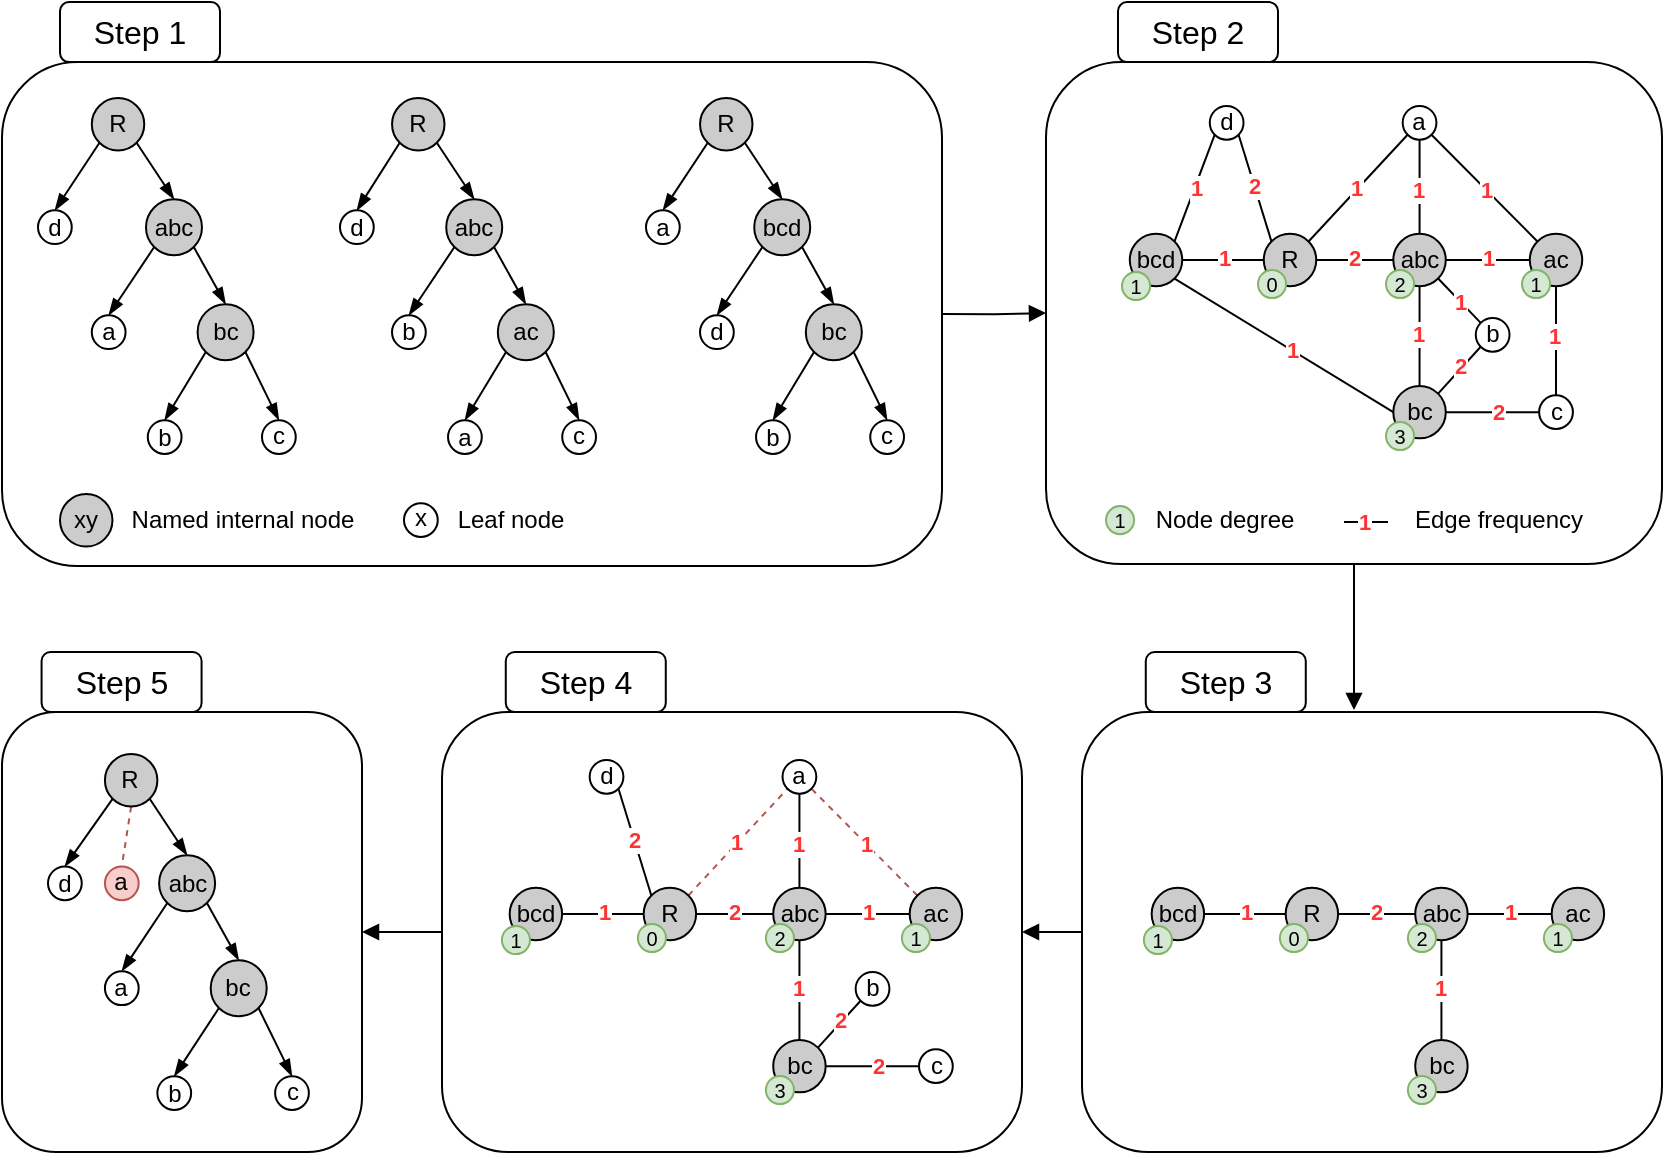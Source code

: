 <mxfile version="24.4.7" type="github" pages="3">
  <diagram name="Page-2" id="XL3eCxpyWtEeukDun9zr">
    <mxGraphModel dx="901" dy="1578" grid="0" gridSize="10" guides="1" tooltips="1" connect="1" arrows="1" fold="1" page="1" pageScale="1" pageWidth="850" pageHeight="1100" math="0" shadow="0">
      <root>
        <mxCell id="KEGzqHDlvnHYpoda9I_1-0" />
        <mxCell id="KEGzqHDlvnHYpoda9I_1-1" parent="KEGzqHDlvnHYpoda9I_1-0" />
        <mxCell id="qhgat8wSMTNiafaL7B5G-178" value="" style="rounded=1;whiteSpace=wrap;html=1;container=0;" parent="KEGzqHDlvnHYpoda9I_1-1" vertex="1">
          <mxGeometry x="550" y="-708" width="290" height="220" as="geometry" />
        </mxCell>
        <mxCell id="qhgat8wSMTNiafaL7B5G-137" value="" style="group" parent="KEGzqHDlvnHYpoda9I_1-1" vertex="1" connectable="0">
          <mxGeometry x="10" y="-1062.94" width="470" height="282" as="geometry" />
        </mxCell>
        <mxCell id="KEGzqHDlvnHYpoda9I_1-122" value="&lt;font style=&quot;font-size: 16px;&quot;&gt;Step 1&lt;/font&gt;" style="rounded=1;whiteSpace=wrap;html=1;" parent="qhgat8wSMTNiafaL7B5G-137" vertex="1">
          <mxGeometry x="29" width="80" height="30" as="geometry" />
        </mxCell>
        <mxCell id="KEGzqHDlvnHYpoda9I_1-5" value="" style="rounded=1;whiteSpace=wrap;html=1;" parent="qhgat8wSMTNiafaL7B5G-137" vertex="1">
          <mxGeometry y="30" width="470" height="252" as="geometry" />
        </mxCell>
        <mxCell id="qhgat8wSMTNiafaL7B5G-134" value="" style="group" parent="qhgat8wSMTNiafaL7B5G-137" vertex="1" connectable="0">
          <mxGeometry x="324.117" y="47.94" width="126.881" height="177.968" as="geometry" />
        </mxCell>
        <mxCell id="qhgat8wSMTNiafaL7B5G-36" value="b" style="ellipse;whiteSpace=wrap;html=1;aspect=fixed;fontStyle=0;verticalAlign=middle;" parent="qhgat8wSMTNiafaL7B5G-134" vertex="1">
          <mxGeometry x="52.9" y="161.087" width="16.881" height="16.881" as="geometry" />
        </mxCell>
        <mxCell id="qhgat8wSMTNiafaL7B5G-38" value="d" style="ellipse;whiteSpace=wrap;html=1;aspect=fixed;fontStyle=0;verticalAlign=middle;" parent="qhgat8wSMTNiafaL7B5G-134" vertex="1">
          <mxGeometry x="24.9" y="108.657" width="16.881" height="16.881" as="geometry" />
        </mxCell>
        <mxCell id="qhgat8wSMTNiafaL7B5G-117" style="rounded=0;orthogonalLoop=1;jettySize=auto;html=1;exitX=1;exitY=1;exitDx=0;exitDy=0;entryX=0.5;entryY=0;entryDx=0;entryDy=0;endArrow=blockThin;endFill=1;" parent="qhgat8wSMTNiafaL7B5G-134" source="qhgat8wSMTNiafaL7B5G-40" target="qhgat8wSMTNiafaL7B5G-43" edge="1">
          <mxGeometry relative="1" as="geometry" />
        </mxCell>
        <mxCell id="qhgat8wSMTNiafaL7B5G-40" value="R" style="ellipse;whiteSpace=wrap;html=1;aspect=fixed;fontStyle=0;fillColor=#cccccc;" parent="qhgat8wSMTNiafaL7B5G-134" vertex="1">
          <mxGeometry x="24.903" width="26.23" height="26.23" as="geometry" />
        </mxCell>
        <mxCell id="qhgat8wSMTNiafaL7B5G-118" style="rounded=0;orthogonalLoop=1;jettySize=auto;html=1;exitX=1;exitY=1;exitDx=0;exitDy=0;entryX=0.5;entryY=0;entryDx=0;entryDy=0;endArrow=blockThin;endFill=1;" parent="qhgat8wSMTNiafaL7B5G-134" source="qhgat8wSMTNiafaL7B5G-43" target="qhgat8wSMTNiafaL7B5G-45" edge="1">
          <mxGeometry relative="1" as="geometry" />
        </mxCell>
        <mxCell id="qhgat8wSMTNiafaL7B5G-119" style="rounded=0;orthogonalLoop=1;jettySize=auto;html=1;exitX=0;exitY=1;exitDx=0;exitDy=0;entryX=0.5;entryY=0;entryDx=0;entryDy=0;endArrow=blockThin;endFill=1;" parent="qhgat8wSMTNiafaL7B5G-134" source="qhgat8wSMTNiafaL7B5G-43" target="qhgat8wSMTNiafaL7B5G-38" edge="1">
          <mxGeometry relative="1" as="geometry" />
        </mxCell>
        <mxCell id="qhgat8wSMTNiafaL7B5G-43" value="bcd" style="ellipse;whiteSpace=wrap;html=1;aspect=fixed;fontStyle=0;fillColor=#cccccc;" parent="qhgat8wSMTNiafaL7B5G-134" vertex="1">
          <mxGeometry x="52.0" y="50.617" width="28" height="28" as="geometry" />
        </mxCell>
        <mxCell id="qhgat8wSMTNiafaL7B5G-120" style="rounded=0;orthogonalLoop=1;jettySize=auto;html=1;exitX=0;exitY=1;exitDx=0;exitDy=0;entryX=0.5;entryY=0;entryDx=0;entryDy=0;endArrow=blockThin;endFill=1;" parent="qhgat8wSMTNiafaL7B5G-134" source="qhgat8wSMTNiafaL7B5G-45" target="qhgat8wSMTNiafaL7B5G-36" edge="1">
          <mxGeometry relative="1" as="geometry" />
        </mxCell>
        <mxCell id="qhgat8wSMTNiafaL7B5G-121" style="rounded=0;orthogonalLoop=1;jettySize=auto;html=1;exitX=1;exitY=1;exitDx=0;exitDy=0;entryX=0.5;entryY=0;entryDx=0;entryDy=0;endArrow=blockThin;endFill=1;" parent="qhgat8wSMTNiafaL7B5G-134" source="qhgat8wSMTNiafaL7B5G-45" target="qhgat8wSMTNiafaL7B5G-47" edge="1">
          <mxGeometry relative="1" as="geometry" />
        </mxCell>
        <mxCell id="qhgat8wSMTNiafaL7B5G-45" value="bc" style="ellipse;whiteSpace=wrap;html=1;aspect=fixed;fontStyle=0;fillColor=#cccccc;" parent="qhgat8wSMTNiafaL7B5G-134" vertex="1">
          <mxGeometry x="77.8" y="103.097" width="28" height="28" as="geometry" />
        </mxCell>
        <mxCell id="qhgat8wSMTNiafaL7B5G-47" value="c" style="ellipse;whiteSpace=wrap;html=1;aspect=fixed;fontStyle=0;verticalAlign=bottom;" parent="qhgat8wSMTNiafaL7B5G-134" vertex="1">
          <mxGeometry x="110.0" y="161.087" width="16.881" height="16.881" as="geometry" />
        </mxCell>
        <mxCell id="qhgat8wSMTNiafaL7B5G-136" value="" style="group" parent="qhgat8wSMTNiafaL7B5G-137" vertex="1" connectable="0">
          <mxGeometry x="19.997" y="47.94" width="126.881" height="177.968" as="geometry" />
        </mxCell>
        <mxCell id="qhgat8wSMTNiafaL7B5G-18" value="b" style="ellipse;whiteSpace=wrap;html=1;aspect=fixed;fontStyle=0;verticalAlign=middle;" parent="qhgat8wSMTNiafaL7B5G-136" vertex="1">
          <mxGeometry x="52.9" y="161.087" width="16.881" height="16.881" as="geometry" />
        </mxCell>
        <mxCell id="qhgat8wSMTNiafaL7B5G-9" value="a" style="ellipse;whiteSpace=wrap;html=1;aspect=fixed;fontStyle=0;verticalAlign=middle;" parent="qhgat8wSMTNiafaL7B5G-136" vertex="1">
          <mxGeometry x="24.9" y="108.657" width="16.881" height="16.881" as="geometry" />
        </mxCell>
        <mxCell id="qhgat8wSMTNiafaL7B5G-129" style="rounded=0;orthogonalLoop=1;jettySize=auto;html=1;exitX=1;exitY=1;exitDx=0;exitDy=0;entryX=0.5;entryY=0;entryDx=0;entryDy=0;endArrow=blockThin;endFill=1;" parent="qhgat8wSMTNiafaL7B5G-136" source="KEGzqHDlvnHYpoda9I_1-99" target="qhgat8wSMTNiafaL7B5G-0" edge="1">
          <mxGeometry relative="1" as="geometry" />
        </mxCell>
        <mxCell id="KEGzqHDlvnHYpoda9I_1-99" value="R" style="ellipse;whiteSpace=wrap;html=1;aspect=fixed;fontStyle=0;fillColor=#cccccc;" parent="qhgat8wSMTNiafaL7B5G-136" vertex="1">
          <mxGeometry x="24.903" width="26.23" height="26.23" as="geometry" />
        </mxCell>
        <mxCell id="qhgat8wSMTNiafaL7B5G-130" style="rounded=0;orthogonalLoop=1;jettySize=auto;html=1;exitX=0;exitY=1;exitDx=0;exitDy=0;entryX=0.5;entryY=0;entryDx=0;entryDy=0;endArrow=blockThin;endFill=1;" parent="qhgat8wSMTNiafaL7B5G-136" source="qhgat8wSMTNiafaL7B5G-0" target="qhgat8wSMTNiafaL7B5G-9" edge="1">
          <mxGeometry relative="1" as="geometry" />
        </mxCell>
        <mxCell id="qhgat8wSMTNiafaL7B5G-131" style="rounded=0;orthogonalLoop=1;jettySize=auto;html=1;exitX=1;exitY=1;exitDx=0;exitDy=0;entryX=0.5;entryY=0;entryDx=0;entryDy=0;endArrow=blockThin;endFill=1;" parent="qhgat8wSMTNiafaL7B5G-136" source="qhgat8wSMTNiafaL7B5G-0" target="qhgat8wSMTNiafaL7B5G-7" edge="1">
          <mxGeometry relative="1" as="geometry" />
        </mxCell>
        <mxCell id="qhgat8wSMTNiafaL7B5G-0" value="abc" style="ellipse;whiteSpace=wrap;html=1;aspect=fixed;fontStyle=0;fillColor=#cccccc;" parent="qhgat8wSMTNiafaL7B5G-136" vertex="1">
          <mxGeometry x="52.0" y="50.617" width="28" height="28" as="geometry" />
        </mxCell>
        <mxCell id="qhgat8wSMTNiafaL7B5G-132" style="rounded=0;orthogonalLoop=1;jettySize=auto;html=1;exitX=0;exitY=1;exitDx=0;exitDy=0;entryX=0.5;entryY=0;entryDx=0;entryDy=0;endArrow=blockThin;endFill=1;" parent="qhgat8wSMTNiafaL7B5G-136" source="qhgat8wSMTNiafaL7B5G-7" target="qhgat8wSMTNiafaL7B5G-18" edge="1">
          <mxGeometry relative="1" as="geometry" />
        </mxCell>
        <mxCell id="qhgat8wSMTNiafaL7B5G-133" style="rounded=0;orthogonalLoop=1;jettySize=auto;html=1;exitX=1;exitY=1;exitDx=0;exitDy=0;entryX=0.5;entryY=0;entryDx=0;entryDy=0;endArrow=blockThin;endFill=1;" parent="qhgat8wSMTNiafaL7B5G-136" source="qhgat8wSMTNiafaL7B5G-7" target="qhgat8wSMTNiafaL7B5G-22" edge="1">
          <mxGeometry relative="1" as="geometry" />
        </mxCell>
        <mxCell id="qhgat8wSMTNiafaL7B5G-7" value="bc" style="ellipse;whiteSpace=wrap;html=1;aspect=fixed;fontStyle=0;fillColor=#cccccc;" parent="qhgat8wSMTNiafaL7B5G-136" vertex="1">
          <mxGeometry x="77.8" y="103.097" width="28" height="28" as="geometry" />
        </mxCell>
        <mxCell id="qhgat8wSMTNiafaL7B5G-22" value="c" style="ellipse;whiteSpace=wrap;html=1;aspect=fixed;fontStyle=0;verticalAlign=bottom;" parent="qhgat8wSMTNiafaL7B5G-136" vertex="1">
          <mxGeometry x="110" y="161.087" width="16.881" height="16.881" as="geometry" />
        </mxCell>
        <mxCell id="qhgat8wSMTNiafaL7B5G-28" value="d" style="ellipse;whiteSpace=wrap;html=1;aspect=fixed;fontStyle=0;verticalAlign=middle;" parent="qhgat8wSMTNiafaL7B5G-137" vertex="1">
          <mxGeometry x="168.997" y="104.117" width="16.881" height="16.881" as="geometry" />
        </mxCell>
        <mxCell id="qhgat8wSMTNiafaL7B5G-122" style="rounded=0;orthogonalLoop=1;jettySize=auto;html=1;exitX=0;exitY=1;exitDx=0;exitDy=0;entryX=0.5;entryY=0;entryDx=0;entryDy=0;endArrow=blockThin;endFill=1;" parent="qhgat8wSMTNiafaL7B5G-137" source="qhgat8wSMTNiafaL7B5G-27" target="qhgat8wSMTNiafaL7B5G-28" edge="1">
          <mxGeometry relative="1" as="geometry" />
        </mxCell>
        <mxCell id="qhgat8wSMTNiafaL7B5G-23" value="a" style="ellipse;whiteSpace=wrap;html=1;aspect=fixed;fontStyle=0;verticalAlign=middle;" parent="qhgat8wSMTNiafaL7B5G-137" vertex="1">
          <mxGeometry x="223.017" y="209.027" width="16.881" height="16.881" as="geometry" />
        </mxCell>
        <mxCell id="qhgat8wSMTNiafaL7B5G-25" value="b" style="ellipse;whiteSpace=wrap;html=1;aspect=fixed;fontStyle=0;verticalAlign=middle;" parent="qhgat8wSMTNiafaL7B5G-137" vertex="1">
          <mxGeometry x="195.017" y="156.597" width="16.881" height="16.881" as="geometry" />
        </mxCell>
        <mxCell id="qhgat8wSMTNiafaL7B5G-123" style="rounded=0;orthogonalLoop=1;jettySize=auto;html=1;exitX=1;exitY=1;exitDx=0;exitDy=0;entryX=0.5;entryY=0;entryDx=0;entryDy=0;endArrow=blockThin;endFill=1;" parent="qhgat8wSMTNiafaL7B5G-137" source="qhgat8wSMTNiafaL7B5G-27" target="qhgat8wSMTNiafaL7B5G-30" edge="1">
          <mxGeometry relative="1" as="geometry" />
        </mxCell>
        <mxCell id="qhgat8wSMTNiafaL7B5G-27" value="R" style="ellipse;whiteSpace=wrap;html=1;aspect=fixed;fontStyle=0;fillColor=#cccccc;" parent="qhgat8wSMTNiafaL7B5G-137" vertex="1">
          <mxGeometry x="195.02" y="47.94" width="26.23" height="26.23" as="geometry" />
        </mxCell>
        <mxCell id="qhgat8wSMTNiafaL7B5G-124" style="rounded=0;orthogonalLoop=1;jettySize=auto;html=1;exitX=0;exitY=1;exitDx=0;exitDy=0;entryX=0.5;entryY=0;entryDx=0;entryDy=0;endArrow=blockThin;endFill=1;" parent="qhgat8wSMTNiafaL7B5G-137" source="qhgat8wSMTNiafaL7B5G-30" target="qhgat8wSMTNiafaL7B5G-25" edge="1">
          <mxGeometry relative="1" as="geometry" />
        </mxCell>
        <mxCell id="qhgat8wSMTNiafaL7B5G-125" style="rounded=0;orthogonalLoop=1;jettySize=auto;html=1;exitX=1;exitY=1;exitDx=0;exitDy=0;entryX=0.5;entryY=0;entryDx=0;entryDy=0;endArrow=blockThin;endFill=1;" parent="qhgat8wSMTNiafaL7B5G-137" source="qhgat8wSMTNiafaL7B5G-30" target="qhgat8wSMTNiafaL7B5G-32" edge="1">
          <mxGeometry relative="1" as="geometry" />
        </mxCell>
        <mxCell id="qhgat8wSMTNiafaL7B5G-30" value="abc" style="ellipse;whiteSpace=wrap;html=1;aspect=fixed;fontStyle=0;fillColor=#cccccc;" parent="qhgat8wSMTNiafaL7B5G-137" vertex="1">
          <mxGeometry x="222.117" y="98.557" width="28" height="28" as="geometry" />
        </mxCell>
        <mxCell id="qhgat8wSMTNiafaL7B5G-126" style="rounded=0;orthogonalLoop=1;jettySize=auto;html=1;exitX=0;exitY=1;exitDx=0;exitDy=0;entryX=0.5;entryY=0;entryDx=0;entryDy=0;endArrow=blockThin;endFill=1;" parent="qhgat8wSMTNiafaL7B5G-137" source="qhgat8wSMTNiafaL7B5G-32" target="qhgat8wSMTNiafaL7B5G-23" edge="1">
          <mxGeometry relative="1" as="geometry" />
        </mxCell>
        <mxCell id="qhgat8wSMTNiafaL7B5G-127" style="rounded=0;orthogonalLoop=1;jettySize=auto;html=1;exitX=1;exitY=1;exitDx=0;exitDy=0;entryX=0.5;entryY=0;entryDx=0;entryDy=0;endArrow=blockThin;endFill=1;" parent="qhgat8wSMTNiafaL7B5G-137" source="qhgat8wSMTNiafaL7B5G-32" target="qhgat8wSMTNiafaL7B5G-34" edge="1">
          <mxGeometry relative="1" as="geometry" />
        </mxCell>
        <mxCell id="qhgat8wSMTNiafaL7B5G-32" value="ac" style="ellipse;whiteSpace=wrap;html=1;aspect=fixed;fontStyle=0;fillColor=#cccccc;" parent="qhgat8wSMTNiafaL7B5G-137" vertex="1">
          <mxGeometry x="247.917" y="151.037" width="28" height="28" as="geometry" />
        </mxCell>
        <mxCell id="qhgat8wSMTNiafaL7B5G-34" value="c" style="ellipse;whiteSpace=wrap;html=1;aspect=fixed;fontStyle=0;verticalAlign=bottom;" parent="qhgat8wSMTNiafaL7B5G-137" vertex="1">
          <mxGeometry x="280.117" y="209.027" width="16.881" height="16.881" as="geometry" />
        </mxCell>
        <mxCell id="KEGzqHDlvnHYpoda9I_1-98" value="d" style="ellipse;whiteSpace=wrap;html=1;aspect=fixed;fontStyle=0;verticalAlign=middle;" parent="qhgat8wSMTNiafaL7B5G-137" vertex="1">
          <mxGeometry x="17.997" y="104.117" width="16.881" height="16.881" as="geometry" />
        </mxCell>
        <mxCell id="qhgat8wSMTNiafaL7B5G-128" style="rounded=0;orthogonalLoop=1;jettySize=auto;html=1;exitX=0;exitY=1;exitDx=0;exitDy=0;entryX=0.5;entryY=0;entryDx=0;entryDy=0;endArrow=blockThin;endFill=1;" parent="qhgat8wSMTNiafaL7B5G-137" source="KEGzqHDlvnHYpoda9I_1-99" target="KEGzqHDlvnHYpoda9I_1-98" edge="1">
          <mxGeometry relative="1" as="geometry" />
        </mxCell>
        <mxCell id="qhgat8wSMTNiafaL7B5G-41" value="a" style="ellipse;whiteSpace=wrap;html=1;aspect=fixed;fontStyle=0;verticalAlign=middle;" parent="qhgat8wSMTNiafaL7B5G-137" vertex="1">
          <mxGeometry x="321.997" y="104.117" width="16.881" height="16.881" as="geometry" />
        </mxCell>
        <mxCell id="qhgat8wSMTNiafaL7B5G-116" style="rounded=0;orthogonalLoop=1;jettySize=auto;html=1;exitX=0;exitY=1;exitDx=0;exitDy=0;entryX=0.5;entryY=0;entryDx=0;entryDy=0;endArrow=blockThin;endFill=1;" parent="qhgat8wSMTNiafaL7B5G-137" source="qhgat8wSMTNiafaL7B5G-40" target="qhgat8wSMTNiafaL7B5G-41" edge="1">
          <mxGeometry relative="1" as="geometry" />
        </mxCell>
        <mxCell id="qhgat8wSMTNiafaL7B5G-174" style="edgeStyle=orthogonalEdgeStyle;rounded=0;orthogonalLoop=1;jettySize=auto;html=1;exitX=1;exitY=0.5;exitDx=0;exitDy=0;entryX=0;entryY=0.5;entryDx=0;entryDy=0;endArrow=block;endFill=1;" parent="KEGzqHDlvnHYpoda9I_1-1" source="KEGzqHDlvnHYpoda9I_1-5" target="qhgat8wSMTNiafaL7B5G-53" edge="1">
          <mxGeometry relative="1" as="geometry" />
        </mxCell>
        <mxCell id="qhgat8wSMTNiafaL7B5G-175" value="" style="group" parent="KEGzqHDlvnHYpoda9I_1-1" vertex="1" connectable="0">
          <mxGeometry x="550" y="-1062.94" width="290" height="281" as="geometry" />
        </mxCell>
        <mxCell id="KEGzqHDlvnHYpoda9I_1-2" value="&lt;font style=&quot;font-size: 16px;&quot;&gt;Step 2&lt;/font&gt;" style="rounded=1;whiteSpace=wrap;html=1;" parent="qhgat8wSMTNiafaL7B5G-175" vertex="1">
          <mxGeometry x="18" width="80" height="30" as="geometry" />
        </mxCell>
        <mxCell id="qhgat8wSMTNiafaL7B5G-53" value="" style="rounded=1;whiteSpace=wrap;html=1;container=0;" parent="qhgat8wSMTNiafaL7B5G-175" vertex="1">
          <mxGeometry x="-18" y="30" width="308" height="251" as="geometry" />
        </mxCell>
        <mxCell id="BwE2QEpdmp8g6l8b1Yzs-21" style="rounded=0;orthogonalLoop=1;jettySize=auto;html=1;endArrow=none;endFill=0;elbow=vertical;curved=1;" edge="1" parent="qhgat8wSMTNiafaL7B5G-175">
          <mxGeometry relative="1" as="geometry">
            <mxPoint x="153" y="260.0" as="sourcePoint" />
            <mxPoint x="131" y="260.0" as="targetPoint" />
          </mxGeometry>
        </mxCell>
        <mxCell id="BwE2QEpdmp8g6l8b1Yzs-22" value="1" style="edgeLabel;html=1;align=center;verticalAlign=middle;resizable=0;points=[];fontColor=#FF3333;fontStyle=1" vertex="1" connectable="0" parent="BwE2QEpdmp8g6l8b1Yzs-21">
          <mxGeometry x="-0.062" y="-2" relative="1" as="geometry">
            <mxPoint x="-2" y="2" as="offset" />
          </mxGeometry>
        </mxCell>
        <mxCell id="BwE2QEpdmp8g6l8b1Yzs-23" value="Edge frequency" style="text;html=1;align=center;verticalAlign=middle;resizable=0;points=[];autosize=1;strokeColor=none;fillColor=none;" vertex="1" parent="qhgat8wSMTNiafaL7B5G-175">
          <mxGeometry x="157" y="246.0" width="102" height="26" as="geometry" />
        </mxCell>
        <mxCell id="BwE2QEpdmp8g6l8b1Yzs-20" value="Node degree" style="text;html=1;align=center;verticalAlign=middle;resizable=0;points=[];autosize=1;strokeColor=none;fillColor=none;" vertex="1" parent="qhgat8wSMTNiafaL7B5G-175">
          <mxGeometry x="27.11" y="246" width="87" height="26" as="geometry" />
        </mxCell>
        <mxCell id="BwE2QEpdmp8g6l8b1Yzs-19" value="1" style="ellipse;whiteSpace=wrap;html=1;aspect=fixed;fillColor=#d5e8d4;strokeColor=#82b366;fontSize=10;" vertex="1" parent="qhgat8wSMTNiafaL7B5G-175">
          <mxGeometry x="12.0" y="251.97" width="14.06" height="14.06" as="geometry" />
        </mxCell>
        <mxCell id="BwE2QEpdmp8g6l8b1Yzs-29" value="Leaf node" style="text;html=1;align=center;verticalAlign=middle;resizable=0;points=[];autosize=1;strokeColor=none;fillColor=none;" vertex="1" parent="qhgat8wSMTNiafaL7B5G-175">
          <mxGeometry x="-321.14" y="246.0" width="71" height="26" as="geometry" />
        </mxCell>
        <mxCell id="BwE2QEpdmp8g6l8b1Yzs-28" value="x" style="ellipse;whiteSpace=wrap;html=1;aspect=fixed;fontStyle=0;verticalAlign=bottom;" vertex="1" parent="qhgat8wSMTNiafaL7B5G-175">
          <mxGeometry x="-339.003" y="250.557" width="16.881" height="16.881" as="geometry" />
        </mxCell>
        <mxCell id="BwE2QEpdmp8g6l8b1Yzs-27" value="Named internal node" style="text;html=1;align=center;verticalAlign=middle;resizable=0;points=[];autosize=1;strokeColor=none;fillColor=none;" vertex="1" parent="qhgat8wSMTNiafaL7B5G-175">
          <mxGeometry x="-484.77" y="246.23" width="129" height="26" as="geometry" />
        </mxCell>
        <mxCell id="BwE2QEpdmp8g6l8b1Yzs-26" value="xy" style="ellipse;whiteSpace=wrap;html=1;aspect=fixed;fontStyle=0;fillColor=#cccccc;verticalAlign=middle;align=center;" vertex="1" parent="qhgat8wSMTNiafaL7B5G-175">
          <mxGeometry x="-511" y="246.0" width="26.23" height="26.23" as="geometry" />
        </mxCell>
        <mxCell id="BwE2QEpdmp8g6l8b1Yzs-76" value="" style="group" vertex="1" connectable="0" parent="qhgat8wSMTNiafaL7B5G-175">
          <mxGeometry x="20" y="51.887" width="230.12" height="172.113" as="geometry" />
        </mxCell>
        <mxCell id="qhgat8wSMTNiafaL7B5G-113" style="edgeStyle=orthogonalEdgeStyle;rounded=0;orthogonalLoop=1;jettySize=auto;html=1;entryX=1;entryY=0.5;entryDx=0;entryDy=0;endArrow=none;endFill=0;" parent="BwE2QEpdmp8g6l8b1Yzs-76" source="qhgat8wSMTNiafaL7B5G-103" target="qhgat8wSMTNiafaL7B5G-112" edge="1">
          <mxGeometry relative="1" as="geometry" />
        </mxCell>
        <mxCell id="qhgat8wSMTNiafaL7B5G-170" value="1" style="edgeLabel;html=1;align=center;verticalAlign=middle;resizable=0;points=[];fontColor=#FF3333;fontStyle=1;container=0;" parent="qhgat8wSMTNiafaL7B5G-113" vertex="1" connectable="0">
          <mxGeometry x="-0.025" y="-1" relative="1" as="geometry">
            <mxPoint as="offset" />
          </mxGeometry>
        </mxCell>
        <mxCell id="qhgat8wSMTNiafaL7B5G-140" style="rounded=0;orthogonalLoop=1;jettySize=auto;html=1;exitX=1;exitY=0.5;exitDx=0;exitDy=0;entryX=0;entryY=0.5;entryDx=0;entryDy=0;endArrow=none;endFill=0;" parent="BwE2QEpdmp8g6l8b1Yzs-76" source="qhgat8wSMTNiafaL7B5G-103" target="qhgat8wSMTNiafaL7B5G-138" edge="1">
          <mxGeometry relative="1" as="geometry" />
        </mxCell>
        <mxCell id="qhgat8wSMTNiafaL7B5G-171" value="2" style="edgeLabel;html=1;align=center;verticalAlign=middle;resizable=0;points=[];fontColor=#FF3333;fontStyle=1;container=0;" parent="qhgat8wSMTNiafaL7B5G-140" vertex="1" connectable="0">
          <mxGeometry x="-0.014" y="-1" relative="1" as="geometry">
            <mxPoint y="-2" as="offset" />
          </mxGeometry>
        </mxCell>
        <mxCell id="qhgat8wSMTNiafaL7B5G-151" style="rounded=0;orthogonalLoop=1;jettySize=auto;html=1;exitX=1;exitY=0;exitDx=0;exitDy=0;entryX=0;entryY=1;entryDx=0;entryDy=0;endArrow=none;endFill=0;" parent="BwE2QEpdmp8g6l8b1Yzs-76" source="qhgat8wSMTNiafaL7B5G-103" target="qhgat8wSMTNiafaL7B5G-149" edge="1">
          <mxGeometry relative="1" as="geometry" />
        </mxCell>
        <mxCell id="qhgat8wSMTNiafaL7B5G-159" value="1" style="edgeLabel;html=1;align=center;verticalAlign=middle;resizable=0;points=[];fontColor=#FF3333;fontStyle=1;container=0;" parent="qhgat8wSMTNiafaL7B5G-151" vertex="1" connectable="0">
          <mxGeometry x="-0.066" relative="1" as="geometry">
            <mxPoint y="-2" as="offset" />
          </mxGeometry>
        </mxCell>
        <mxCell id="qhgat8wSMTNiafaL7B5G-155" style="rounded=0;orthogonalLoop=1;jettySize=auto;html=1;exitX=0;exitY=0;exitDx=0;exitDy=0;entryX=1;entryY=1;entryDx=0;entryDy=0;endArrow=none;endFill=0;" parent="BwE2QEpdmp8g6l8b1Yzs-76" source="qhgat8wSMTNiafaL7B5G-103" target="qhgat8wSMTNiafaL7B5G-153" edge="1">
          <mxGeometry relative="1" as="geometry" />
        </mxCell>
        <mxCell id="qhgat8wSMTNiafaL7B5G-169" value="2" style="edgeLabel;html=1;align=center;verticalAlign=middle;resizable=0;points=[];fontColor=#FF3333;fontStyle=1;container=0;" parent="qhgat8wSMTNiafaL7B5G-155" vertex="1" connectable="0">
          <mxGeometry x="0.048" relative="1" as="geometry">
            <mxPoint as="offset" />
          </mxGeometry>
        </mxCell>
        <mxCell id="qhgat8wSMTNiafaL7B5G-103" value="R" style="ellipse;whiteSpace=wrap;html=1;aspect=fixed;fontStyle=0;fillColor=#cccccc;container=0;" parent="BwE2QEpdmp8g6l8b1Yzs-76" vertex="1">
          <mxGeometry x="70.89" y="63.943" width="26.23" height="26.23" as="geometry" />
        </mxCell>
        <mxCell id="qhgat8wSMTNiafaL7B5G-144" style="rounded=0;orthogonalLoop=1;jettySize=auto;html=1;exitX=1;exitY=1;exitDx=0;exitDy=0;entryX=0;entryY=0.5;entryDx=0;entryDy=0;endArrow=none;endFill=0;elbow=vertical;curved=1;" parent="BwE2QEpdmp8g6l8b1Yzs-76" source="qhgat8wSMTNiafaL7B5G-112" target="qhgat8wSMTNiafaL7B5G-142" edge="1">
          <mxGeometry relative="1" as="geometry" />
        </mxCell>
        <mxCell id="qhgat8wSMTNiafaL7B5G-166" value="1" style="edgeLabel;html=1;align=center;verticalAlign=middle;resizable=0;points=[];fontColor=#FF3333;fontStyle=1;container=0;" parent="qhgat8wSMTNiafaL7B5G-144" vertex="1" connectable="0">
          <mxGeometry x="-0.062" y="-2" relative="1" as="geometry">
            <mxPoint x="8" y="2" as="offset" />
          </mxGeometry>
        </mxCell>
        <mxCell id="qhgat8wSMTNiafaL7B5G-154" style="rounded=0;orthogonalLoop=1;jettySize=auto;html=1;exitX=1;exitY=0;exitDx=0;exitDy=0;entryX=0;entryY=1;entryDx=0;entryDy=0;endArrow=none;endFill=0;" parent="BwE2QEpdmp8g6l8b1Yzs-76" source="qhgat8wSMTNiafaL7B5G-112" target="qhgat8wSMTNiafaL7B5G-153" edge="1">
          <mxGeometry relative="1" as="geometry" />
        </mxCell>
        <mxCell id="qhgat8wSMTNiafaL7B5G-168" value="1" style="edgeLabel;html=1;align=center;verticalAlign=middle;resizable=0;points=[];fontColor=#FF3333;fontStyle=1;container=0;" parent="qhgat8wSMTNiafaL7B5G-154" vertex="1" connectable="0">
          <mxGeometry x="0.005" relative="1" as="geometry">
            <mxPoint as="offset" />
          </mxGeometry>
        </mxCell>
        <mxCell id="qhgat8wSMTNiafaL7B5G-112" value="bcd" style="ellipse;whiteSpace=wrap;html=1;aspect=fixed;fontStyle=0;fillColor=#cccccc;container=0;" parent="BwE2QEpdmp8g6l8b1Yzs-76" vertex="1">
          <mxGeometry x="3.89" y="63.943" width="26.23" height="26.23" as="geometry" />
        </mxCell>
        <mxCell id="qhgat8wSMTNiafaL7B5G-141" style="rounded=0;orthogonalLoop=1;jettySize=auto;html=1;exitX=1;exitY=0.5;exitDx=0;exitDy=0;entryX=0;entryY=0.5;entryDx=0;entryDy=0;endArrow=none;endFill=0;" parent="BwE2QEpdmp8g6l8b1Yzs-76" source="qhgat8wSMTNiafaL7B5G-138" target="qhgat8wSMTNiafaL7B5G-139" edge="1">
          <mxGeometry relative="1" as="geometry" />
        </mxCell>
        <mxCell id="qhgat8wSMTNiafaL7B5G-172" value="1" style="edgeLabel;html=1;align=center;verticalAlign=middle;resizable=0;points=[];fontColor=#FF3333;fontStyle=1;container=0;" parent="qhgat8wSMTNiafaL7B5G-141" vertex="1" connectable="0">
          <mxGeometry x="-0.023" relative="1" as="geometry">
            <mxPoint y="-1" as="offset" />
          </mxGeometry>
        </mxCell>
        <mxCell id="qhgat8wSMTNiafaL7B5G-145" style="edgeStyle=orthogonalEdgeStyle;rounded=0;orthogonalLoop=1;jettySize=auto;html=1;exitX=0.5;exitY=1;exitDx=0;exitDy=0;entryX=0.5;entryY=0;entryDx=0;entryDy=0;endArrow=none;endFill=0;" parent="BwE2QEpdmp8g6l8b1Yzs-76" source="qhgat8wSMTNiafaL7B5G-138" target="qhgat8wSMTNiafaL7B5G-142" edge="1">
          <mxGeometry relative="1" as="geometry" />
        </mxCell>
        <mxCell id="qhgat8wSMTNiafaL7B5G-167" value="1" style="edgeLabel;html=1;align=center;verticalAlign=middle;resizable=0;points=[];fontColor=#FF3333;fontStyle=1;container=0;" parent="qhgat8wSMTNiafaL7B5G-145" vertex="1" connectable="0">
          <mxGeometry x="-0.089" y="-1" relative="1" as="geometry">
            <mxPoint y="1" as="offset" />
          </mxGeometry>
        </mxCell>
        <mxCell id="qhgat8wSMTNiafaL7B5G-150" style="rounded=0;orthogonalLoop=1;jettySize=auto;html=1;exitX=0.5;exitY=0;exitDx=0;exitDy=0;entryX=0.5;entryY=1;entryDx=0;entryDy=0;endArrow=none;endFill=0;" parent="BwE2QEpdmp8g6l8b1Yzs-76" source="qhgat8wSMTNiafaL7B5G-138" target="qhgat8wSMTNiafaL7B5G-149" edge="1">
          <mxGeometry relative="1" as="geometry" />
        </mxCell>
        <mxCell id="qhgat8wSMTNiafaL7B5G-161" value="1" style="edgeLabel;html=1;align=center;verticalAlign=middle;resizable=0;points=[];fontColor=#FF3333;fontStyle=1;container=0;" parent="qhgat8wSMTNiafaL7B5G-150" vertex="1" connectable="0">
          <mxGeometry x="-0.043" y="-2" relative="1" as="geometry">
            <mxPoint x="-3" as="offset" />
          </mxGeometry>
        </mxCell>
        <mxCell id="qhgat8wSMTNiafaL7B5G-157" style="rounded=0;orthogonalLoop=1;jettySize=auto;html=1;exitX=1;exitY=1;exitDx=0;exitDy=0;entryX=0;entryY=0;entryDx=0;entryDy=0;endArrow=none;endFill=0;" parent="BwE2QEpdmp8g6l8b1Yzs-76" source="qhgat8wSMTNiafaL7B5G-138" target="qhgat8wSMTNiafaL7B5G-156" edge="1">
          <mxGeometry relative="1" as="geometry" />
        </mxCell>
        <mxCell id="qhgat8wSMTNiafaL7B5G-162" value="1" style="edgeLabel;html=1;align=center;verticalAlign=middle;resizable=0;points=[];fontColor=#FF3333;fontStyle=1;container=0;" parent="qhgat8wSMTNiafaL7B5G-157" vertex="1" connectable="0">
          <mxGeometry x="0.003" y="-2" relative="1" as="geometry">
            <mxPoint x="1" y="-1" as="offset" />
          </mxGeometry>
        </mxCell>
        <mxCell id="qhgat8wSMTNiafaL7B5G-138" value="abc" style="ellipse;whiteSpace=wrap;html=1;aspect=fixed;fontStyle=0;fillColor=#cccccc;container=0;" parent="BwE2QEpdmp8g6l8b1Yzs-76" vertex="1">
          <mxGeometry x="135.66" y="63.943" width="26.23" height="26.23" as="geometry" />
        </mxCell>
        <mxCell id="qhgat8wSMTNiafaL7B5G-147" style="rounded=0;orthogonalLoop=1;jettySize=auto;html=1;exitX=0.5;exitY=1;exitDx=0;exitDy=0;entryX=0.5;entryY=0;entryDx=0;entryDy=0;endArrow=none;endFill=0;" parent="BwE2QEpdmp8g6l8b1Yzs-76" source="qhgat8wSMTNiafaL7B5G-139" target="qhgat8wSMTNiafaL7B5G-146" edge="1">
          <mxGeometry relative="1" as="geometry" />
        </mxCell>
        <mxCell id="qhgat8wSMTNiafaL7B5G-164" value="1" style="edgeLabel;html=1;align=center;verticalAlign=middle;resizable=0;points=[];fontColor=#FF3333;fontStyle=1;container=0;" parent="qhgat8wSMTNiafaL7B5G-147" vertex="1" connectable="0">
          <mxGeometry x="0.0" relative="1" as="geometry">
            <mxPoint x="-1" y="-3" as="offset" />
          </mxGeometry>
        </mxCell>
        <mxCell id="qhgat8wSMTNiafaL7B5G-152" style="rounded=0;orthogonalLoop=1;jettySize=auto;html=1;exitX=0;exitY=0;exitDx=0;exitDy=0;entryX=1;entryY=1;entryDx=0;entryDy=0;endArrow=none;endFill=0;" parent="BwE2QEpdmp8g6l8b1Yzs-76" source="qhgat8wSMTNiafaL7B5G-139" target="qhgat8wSMTNiafaL7B5G-149" edge="1">
          <mxGeometry relative="1" as="geometry" />
        </mxCell>
        <mxCell id="qhgat8wSMTNiafaL7B5G-160" value="1" style="edgeLabel;html=1;align=center;verticalAlign=middle;resizable=0;points=[];fontColor=#FF3333;fontStyle=1;container=0;" parent="qhgat8wSMTNiafaL7B5G-152" vertex="1" connectable="0">
          <mxGeometry x="0.069" relative="1" as="geometry">
            <mxPoint x="2" y="2" as="offset" />
          </mxGeometry>
        </mxCell>
        <mxCell id="qhgat8wSMTNiafaL7B5G-139" value="ac" style="ellipse;whiteSpace=wrap;html=1;aspect=fixed;fontStyle=0;fillColor=#cccccc;container=0;" parent="BwE2QEpdmp8g6l8b1Yzs-76" vertex="1">
          <mxGeometry x="203.89" y="63.943" width="26.23" height="26.23" as="geometry" />
        </mxCell>
        <mxCell id="qhgat8wSMTNiafaL7B5G-148" style="rounded=0;orthogonalLoop=1;jettySize=auto;html=1;exitX=1;exitY=0.5;exitDx=0;exitDy=0;entryX=0;entryY=0.5;entryDx=0;entryDy=0;endArrow=none;endFill=0;" parent="BwE2QEpdmp8g6l8b1Yzs-76" source="qhgat8wSMTNiafaL7B5G-142" target="qhgat8wSMTNiafaL7B5G-146" edge="1">
          <mxGeometry relative="1" as="geometry" />
        </mxCell>
        <mxCell id="qhgat8wSMTNiafaL7B5G-165" value="2" style="edgeLabel;html=1;align=center;verticalAlign=middle;resizable=0;points=[];fontColor=#FF3333;fontStyle=1;container=0;" parent="qhgat8wSMTNiafaL7B5G-148" vertex="1" connectable="0">
          <mxGeometry x="0.099" relative="1" as="geometry">
            <mxPoint as="offset" />
          </mxGeometry>
        </mxCell>
        <mxCell id="qhgat8wSMTNiafaL7B5G-158" style="rounded=0;orthogonalLoop=1;jettySize=auto;html=1;exitX=1;exitY=0;exitDx=0;exitDy=0;entryX=0;entryY=1;entryDx=0;entryDy=0;endArrow=none;endFill=0;" parent="BwE2QEpdmp8g6l8b1Yzs-76" source="qhgat8wSMTNiafaL7B5G-142" target="qhgat8wSMTNiafaL7B5G-156" edge="1">
          <mxGeometry relative="1" as="geometry" />
        </mxCell>
        <mxCell id="qhgat8wSMTNiafaL7B5G-163" value="2" style="edgeLabel;html=1;align=center;verticalAlign=middle;resizable=0;points=[];fontColor=#FF3333;fontStyle=1;container=0;" parent="qhgat8wSMTNiafaL7B5G-158" vertex="1" connectable="0">
          <mxGeometry x="0.201" y="1" relative="1" as="geometry">
            <mxPoint x="-1" y="1" as="offset" />
          </mxGeometry>
        </mxCell>
        <mxCell id="qhgat8wSMTNiafaL7B5G-142" value="bc" style="ellipse;whiteSpace=wrap;html=1;aspect=fixed;fontStyle=0;fillColor=#cccccc;container=0;" parent="BwE2QEpdmp8g6l8b1Yzs-76" vertex="1">
          <mxGeometry x="135.66" y="140.003" width="26.23" height="26.23" as="geometry" />
        </mxCell>
        <mxCell id="qhgat8wSMTNiafaL7B5G-146" value="c" style="ellipse;whiteSpace=wrap;html=1;aspect=fixed;fontStyle=0;verticalAlign=bottom;align=center;container=0;" parent="BwE2QEpdmp8g6l8b1Yzs-76" vertex="1">
          <mxGeometry x="208.567" y="144.68" width="16.881" height="16.881" as="geometry" />
        </mxCell>
        <mxCell id="qhgat8wSMTNiafaL7B5G-149" value="a" style="ellipse;whiteSpace=wrap;html=1;aspect=fixed;fontStyle=0;verticalAlign=middle;align=center;container=0;" parent="BwE2QEpdmp8g6l8b1Yzs-76" vertex="1">
          <mxGeometry x="140.337" width="16.881" height="16.881" as="geometry" />
        </mxCell>
        <mxCell id="qhgat8wSMTNiafaL7B5G-153" value="d" style="ellipse;whiteSpace=wrap;html=1;aspect=fixed;fontStyle=0;verticalAlign=bottom;container=0;" parent="BwE2QEpdmp8g6l8b1Yzs-76" vertex="1">
          <mxGeometry x="43.887" width="16.881" height="16.881" as="geometry" />
        </mxCell>
        <mxCell id="qhgat8wSMTNiafaL7B5G-156" value="b" style="ellipse;whiteSpace=wrap;html=1;aspect=fixed;fontStyle=0;verticalAlign=bottom;container=0;" parent="BwE2QEpdmp8g6l8b1Yzs-76" vertex="1">
          <mxGeometry x="176.887" y="106" width="16.881" height="16.881" as="geometry" />
        </mxCell>
        <mxCell id="BwE2QEpdmp8g6l8b1Yzs-0" value="&lt;font style=&quot;font-size: 10px;&quot;&gt;1&lt;/font&gt;" style="ellipse;whiteSpace=wrap;html=1;aspect=fixed;fillColor=#d5e8d4;strokeColor=#82b366;fontSize=10;container=0;" vertex="1" parent="BwE2QEpdmp8g6l8b1Yzs-76">
          <mxGeometry y="83.053" width="14.06" height="14.06" as="geometry" />
        </mxCell>
        <mxCell id="BwE2QEpdmp8g6l8b1Yzs-1" value="0" style="ellipse;whiteSpace=wrap;html=1;aspect=fixed;fillColor=#d5e8d4;strokeColor=#82b366;fontSize=10;container=0;" vertex="1" parent="BwE2QEpdmp8g6l8b1Yzs-76">
          <mxGeometry x="68.0" y="82.053" width="14.06" height="14.06" as="geometry" />
        </mxCell>
        <mxCell id="BwE2QEpdmp8g6l8b1Yzs-2" value="2" style="ellipse;whiteSpace=wrap;html=1;aspect=fixed;fillColor=#d5e8d4;strokeColor=#82b366;fontSize=10;container=0;" vertex="1" parent="BwE2QEpdmp8g6l8b1Yzs-76">
          <mxGeometry x="132.0" y="82.053" width="14.06" height="14.06" as="geometry" />
        </mxCell>
        <mxCell id="BwE2QEpdmp8g6l8b1Yzs-3" value="1" style="ellipse;whiteSpace=wrap;html=1;aspect=fixed;fillColor=#d5e8d4;strokeColor=#82b366;fontSize=10;container=0;" vertex="1" parent="BwE2QEpdmp8g6l8b1Yzs-76">
          <mxGeometry x="200.0" y="82.053" width="14.06" height="14.06" as="geometry" />
        </mxCell>
        <mxCell id="BwE2QEpdmp8g6l8b1Yzs-4" value="3" style="ellipse;whiteSpace=wrap;html=1;aspect=fixed;fillColor=#d5e8d4;strokeColor=#82b366;fontSize=10;container=0;" vertex="1" parent="BwE2QEpdmp8g6l8b1Yzs-76">
          <mxGeometry x="132.0" y="158.053" width="14.06" height="14.06" as="geometry" />
        </mxCell>
        <mxCell id="qhgat8wSMTNiafaL7B5G-217" style="edgeStyle=orthogonalEdgeStyle;rounded=0;orthogonalLoop=1;jettySize=auto;html=1;exitX=0.5;exitY=1;exitDx=0;exitDy=0;endArrow=block;endFill=1;" parent="KEGzqHDlvnHYpoda9I_1-1" source="qhgat8wSMTNiafaL7B5G-53" edge="1">
          <mxGeometry relative="1" as="geometry">
            <mxPoint x="686" y="-709" as="targetPoint" />
          </mxGeometry>
        </mxCell>
        <mxCell id="qhgat8wSMTNiafaL7B5G-250" value="" style="group" parent="KEGzqHDlvnHYpoda9I_1-1" vertex="1" connectable="0">
          <mxGeometry x="10" y="-738" width="180" height="250" as="geometry" />
        </mxCell>
        <mxCell id="qhgat8wSMTNiafaL7B5G-251" value="&lt;font style=&quot;font-size: 16px;&quot;&gt;Step 5&lt;/font&gt;" style="rounded=1;whiteSpace=wrap;html=1;" parent="qhgat8wSMTNiafaL7B5G-250" vertex="1">
          <mxGeometry x="19.79" width="80" height="30" as="geometry" />
        </mxCell>
        <mxCell id="qhgat8wSMTNiafaL7B5G-252" value="" style="rounded=1;whiteSpace=wrap;html=1;container=0;" parent="qhgat8wSMTNiafaL7B5G-250" vertex="1">
          <mxGeometry y="30" width="180" height="220" as="geometry" />
        </mxCell>
        <mxCell id="qhgat8wSMTNiafaL7B5G-285" value="d" style="ellipse;whiteSpace=wrap;html=1;aspect=fixed;fontStyle=0;verticalAlign=middle;" parent="qhgat8wSMTNiafaL7B5G-250" vertex="1">
          <mxGeometry x="22.997" y="107.197" width="16.881" height="16.881" as="geometry" />
        </mxCell>
        <mxCell id="qhgat8wSMTNiafaL7B5G-282" style="rounded=0;orthogonalLoop=1;jettySize=auto;html=1;exitX=0;exitY=1;exitDx=0;exitDy=0;entryX=0.5;entryY=0;entryDx=0;entryDy=0;endArrow=blockThin;endFill=1;" parent="qhgat8wSMTNiafaL7B5G-250" source="qhgat8wSMTNiafaL7B5G-284" target="qhgat8wSMTNiafaL7B5G-285" edge="1">
          <mxGeometry relative="1" as="geometry" />
        </mxCell>
        <mxCell id="qhgat8wSMTNiafaL7B5G-280" value="b" style="ellipse;whiteSpace=wrap;html=1;aspect=fixed;fontStyle=0;verticalAlign=middle;" parent="qhgat8wSMTNiafaL7B5G-250" vertex="1">
          <mxGeometry x="77.687" y="212.107" width="16.881" height="16.881" as="geometry" />
        </mxCell>
        <mxCell id="qhgat8wSMTNiafaL7B5G-281" value="a" style="ellipse;whiteSpace=wrap;html=1;aspect=fixed;fontStyle=0;verticalAlign=middle;" parent="qhgat8wSMTNiafaL7B5G-250" vertex="1">
          <mxGeometry x="51.457" y="159.677" width="16.881" height="16.881" as="geometry" />
        </mxCell>
        <mxCell id="qhgat8wSMTNiafaL7B5G-283" style="rounded=0;orthogonalLoop=1;jettySize=auto;html=1;exitX=1;exitY=1;exitDx=0;exitDy=0;entryX=0.5;entryY=0;entryDx=0;entryDy=0;endArrow=blockThin;endFill=1;" parent="qhgat8wSMTNiafaL7B5G-250" source="qhgat8wSMTNiafaL7B5G-284" target="qhgat8wSMTNiafaL7B5G-288" edge="1">
          <mxGeometry relative="1" as="geometry" />
        </mxCell>
        <mxCell id="qhgat8wSMTNiafaL7B5G-303" style="rounded=0;orthogonalLoop=1;jettySize=auto;html=1;exitX=0.5;exitY=1;exitDx=0;exitDy=0;entryX=0.5;entryY=0;entryDx=0;entryDy=0;endArrow=none;endFill=0;fillColor=#f8cecc;strokeColor=#b85450;dashed=1;" parent="qhgat8wSMTNiafaL7B5G-250" source="qhgat8wSMTNiafaL7B5G-284" target="qhgat8wSMTNiafaL7B5G-302" edge="1">
          <mxGeometry relative="1" as="geometry" />
        </mxCell>
        <mxCell id="qhgat8wSMTNiafaL7B5G-284" value="R" style="ellipse;whiteSpace=wrap;html=1;aspect=fixed;fontStyle=0;fillColor=#cccccc;" parent="qhgat8wSMTNiafaL7B5G-250" vertex="1">
          <mxGeometry x="51.46" y="51.02" width="26.23" height="26.23" as="geometry" />
        </mxCell>
        <mxCell id="qhgat8wSMTNiafaL7B5G-286" style="rounded=0;orthogonalLoop=1;jettySize=auto;html=1;exitX=0;exitY=1;exitDx=0;exitDy=0;entryX=0.5;entryY=0;entryDx=0;entryDy=0;endArrow=blockThin;endFill=1;" parent="qhgat8wSMTNiafaL7B5G-250" source="qhgat8wSMTNiafaL7B5G-288" target="qhgat8wSMTNiafaL7B5G-281" edge="1">
          <mxGeometry relative="1" as="geometry" />
        </mxCell>
        <mxCell id="qhgat8wSMTNiafaL7B5G-287" style="rounded=0;orthogonalLoop=1;jettySize=auto;html=1;exitX=1;exitY=1;exitDx=0;exitDy=0;entryX=0.5;entryY=0;entryDx=0;entryDy=0;endArrow=blockThin;endFill=1;" parent="qhgat8wSMTNiafaL7B5G-250" source="qhgat8wSMTNiafaL7B5G-288" target="qhgat8wSMTNiafaL7B5G-291" edge="1">
          <mxGeometry relative="1" as="geometry" />
        </mxCell>
        <mxCell id="qhgat8wSMTNiafaL7B5G-288" value="abc" style="ellipse;whiteSpace=wrap;html=1;aspect=fixed;fontStyle=0;fillColor=#cccccc;" parent="qhgat8wSMTNiafaL7B5G-250" vertex="1">
          <mxGeometry x="78.557" y="101.637" width="28" height="28" as="geometry" />
        </mxCell>
        <mxCell id="qhgat8wSMTNiafaL7B5G-289" style="rounded=0;orthogonalLoop=1;jettySize=auto;html=1;exitX=0;exitY=1;exitDx=0;exitDy=0;entryX=0.5;entryY=0;entryDx=0;entryDy=0;endArrow=blockThin;endFill=1;" parent="qhgat8wSMTNiafaL7B5G-250" source="qhgat8wSMTNiafaL7B5G-291" target="qhgat8wSMTNiafaL7B5G-280" edge="1">
          <mxGeometry relative="1" as="geometry" />
        </mxCell>
        <mxCell id="qhgat8wSMTNiafaL7B5G-290" style="rounded=0;orthogonalLoop=1;jettySize=auto;html=1;exitX=1;exitY=1;exitDx=0;exitDy=0;entryX=0.5;entryY=0;entryDx=0;entryDy=0;endArrow=blockThin;endFill=1;" parent="qhgat8wSMTNiafaL7B5G-250" source="qhgat8wSMTNiafaL7B5G-291" target="qhgat8wSMTNiafaL7B5G-292" edge="1">
          <mxGeometry relative="1" as="geometry" />
        </mxCell>
        <mxCell id="qhgat8wSMTNiafaL7B5G-291" value="bc" style="ellipse;whiteSpace=wrap;html=1;aspect=fixed;fontStyle=0;fillColor=#cccccc;" parent="qhgat8wSMTNiafaL7B5G-250" vertex="1">
          <mxGeometry x="104.357" y="154.117" width="28" height="28" as="geometry" />
        </mxCell>
        <mxCell id="qhgat8wSMTNiafaL7B5G-292" value="c" style="ellipse;whiteSpace=wrap;html=1;aspect=fixed;fontStyle=0;verticalAlign=bottom;" parent="qhgat8wSMTNiafaL7B5G-250" vertex="1">
          <mxGeometry x="136.557" y="212.107" width="16.881" height="16.881" as="geometry" />
        </mxCell>
        <mxCell id="qhgat8wSMTNiafaL7B5G-302" value="a" style="ellipse;whiteSpace=wrap;html=1;aspect=fixed;fontStyle=0;verticalAlign=bottom;fillColor=#f8cecc;strokeColor=#b85450;" parent="qhgat8wSMTNiafaL7B5G-250" vertex="1">
          <mxGeometry x="51.457" y="107.197" width="16.881" height="16.881" as="geometry" />
        </mxCell>
        <mxCell id="qhgat8wSMTNiafaL7B5G-177" value="&lt;font style=&quot;font-size: 16px;&quot;&gt;Step 3&lt;/font&gt;" style="rounded=1;whiteSpace=wrap;html=1;" parent="KEGzqHDlvnHYpoda9I_1-1" vertex="1">
          <mxGeometry x="581.89" y="-738" width="80" height="30" as="geometry" />
        </mxCell>
        <mxCell id="qhgat8wSMTNiafaL7B5G-293" style="edgeStyle=orthogonalEdgeStyle;rounded=0;orthogonalLoop=1;jettySize=auto;html=1;exitX=0;exitY=0.5;exitDx=0;exitDy=0;entryX=1;entryY=0.5;entryDx=0;entryDy=0;endArrow=block;endFill=1;" parent="KEGzqHDlvnHYpoda9I_1-1" source="qhgat8wSMTNiafaL7B5G-178" target="qhgat8wSMTNiafaL7B5G-223" edge="1">
          <mxGeometry relative="1" as="geometry" />
        </mxCell>
        <mxCell id="qhgat8wSMTNiafaL7B5G-294" style="edgeStyle=orthogonalEdgeStyle;rounded=0;orthogonalLoop=1;jettySize=auto;html=1;exitX=0;exitY=0.5;exitDx=0;exitDy=0;entryX=1;entryY=0.5;entryDx=0;entryDy=0;endArrow=block;endFill=1;" parent="KEGzqHDlvnHYpoda9I_1-1" source="qhgat8wSMTNiafaL7B5G-223" target="qhgat8wSMTNiafaL7B5G-252" edge="1">
          <mxGeometry relative="1" as="geometry" />
        </mxCell>
        <mxCell id="qhgat8wSMTNiafaL7B5G-222" value="&lt;font style=&quot;font-size: 16px;&quot;&gt;Step 4&lt;/font&gt;" style="rounded=1;whiteSpace=wrap;html=1;" parent="KEGzqHDlvnHYpoda9I_1-1" vertex="1">
          <mxGeometry x="261.89" y="-738" width="80" height="30" as="geometry" />
        </mxCell>
        <mxCell id="qhgat8wSMTNiafaL7B5G-223" value="" style="rounded=1;whiteSpace=wrap;html=1;container=0;" parent="KEGzqHDlvnHYpoda9I_1-1" vertex="1">
          <mxGeometry x="230" y="-708" width="290" height="220" as="geometry" />
        </mxCell>
        <mxCell id="BwE2QEpdmp8g6l8b1Yzs-33" style="edgeStyle=orthogonalEdgeStyle;rounded=0;orthogonalLoop=1;jettySize=auto;html=1;entryX=1;entryY=0.5;entryDx=0;entryDy=0;endArrow=none;endFill=0;" edge="1" parent="KEGzqHDlvnHYpoda9I_1-1" source="BwE2QEpdmp8g6l8b1Yzs-41" target="BwE2QEpdmp8g6l8b1Yzs-46">
          <mxGeometry relative="1" as="geometry" />
        </mxCell>
        <mxCell id="BwE2QEpdmp8g6l8b1Yzs-34" value="1" style="edgeLabel;html=1;align=center;verticalAlign=middle;resizable=0;points=[];fontColor=#FF3333;fontStyle=1" vertex="1" connectable="0" parent="BwE2QEpdmp8g6l8b1Yzs-33">
          <mxGeometry x="-0.025" y="-1" relative="1" as="geometry">
            <mxPoint as="offset" />
          </mxGeometry>
        </mxCell>
        <mxCell id="BwE2QEpdmp8g6l8b1Yzs-35" style="rounded=0;orthogonalLoop=1;jettySize=auto;html=1;exitX=1;exitY=0.5;exitDx=0;exitDy=0;entryX=0;entryY=0.5;entryDx=0;entryDy=0;endArrow=none;endFill=0;" edge="1" parent="KEGzqHDlvnHYpoda9I_1-1" source="BwE2QEpdmp8g6l8b1Yzs-41" target="BwE2QEpdmp8g6l8b1Yzs-55">
          <mxGeometry relative="1" as="geometry" />
        </mxCell>
        <mxCell id="BwE2QEpdmp8g6l8b1Yzs-36" value="2" style="edgeLabel;html=1;align=center;verticalAlign=middle;resizable=0;points=[];fontColor=#FF3333;fontStyle=1" vertex="1" connectable="0" parent="BwE2QEpdmp8g6l8b1Yzs-35">
          <mxGeometry x="-0.014" y="-1" relative="1" as="geometry">
            <mxPoint y="-2" as="offset" />
          </mxGeometry>
        </mxCell>
        <mxCell id="BwE2QEpdmp8g6l8b1Yzs-37" style="rounded=0;orthogonalLoop=1;jettySize=auto;html=1;exitX=1;exitY=0;exitDx=0;exitDy=0;entryX=0;entryY=1;entryDx=0;entryDy=0;endArrow=none;endFill=0;fillColor=#f8cecc;strokeColor=#b85450;dashed=1;" edge="1" parent="KEGzqHDlvnHYpoda9I_1-1" source="BwE2QEpdmp8g6l8b1Yzs-41" target="BwE2QEpdmp8g6l8b1Yzs-67">
          <mxGeometry relative="1" as="geometry" />
        </mxCell>
        <mxCell id="BwE2QEpdmp8g6l8b1Yzs-38" value="1" style="edgeLabel;html=1;align=center;verticalAlign=middle;resizable=0;points=[];fontColor=#FF3333;fontStyle=1" vertex="1" connectable="0" parent="BwE2QEpdmp8g6l8b1Yzs-37">
          <mxGeometry x="-0.066" relative="1" as="geometry">
            <mxPoint y="-2" as="offset" />
          </mxGeometry>
        </mxCell>
        <mxCell id="BwE2QEpdmp8g6l8b1Yzs-39" style="rounded=0;orthogonalLoop=1;jettySize=auto;html=1;exitX=0;exitY=0;exitDx=0;exitDy=0;entryX=1;entryY=1;entryDx=0;entryDy=0;endArrow=none;endFill=0;" edge="1" parent="KEGzqHDlvnHYpoda9I_1-1" source="BwE2QEpdmp8g6l8b1Yzs-41" target="BwE2QEpdmp8g6l8b1Yzs-68">
          <mxGeometry relative="1" as="geometry" />
        </mxCell>
        <mxCell id="BwE2QEpdmp8g6l8b1Yzs-40" value="2" style="edgeLabel;html=1;align=center;verticalAlign=middle;resizable=0;points=[];fontColor=#FF3333;fontStyle=1" vertex="1" connectable="0" parent="BwE2QEpdmp8g6l8b1Yzs-39">
          <mxGeometry x="0.048" relative="1" as="geometry">
            <mxPoint as="offset" />
          </mxGeometry>
        </mxCell>
        <mxCell id="BwE2QEpdmp8g6l8b1Yzs-41" value="R" style="ellipse;whiteSpace=wrap;html=1;aspect=fixed;fontStyle=0;fillColor=#cccccc;" vertex="1" parent="KEGzqHDlvnHYpoda9I_1-1">
          <mxGeometry x="330.83" y="-620.11" width="26.23" height="26.23" as="geometry" />
        </mxCell>
        <mxCell id="BwE2QEpdmp8g6l8b1Yzs-46" value="bcd" style="ellipse;whiteSpace=wrap;html=1;aspect=fixed;fontStyle=0;fillColor=#cccccc;" vertex="1" parent="KEGzqHDlvnHYpoda9I_1-1">
          <mxGeometry x="263.83" y="-620.11" width="26.23" height="26.23" as="geometry" />
        </mxCell>
        <mxCell id="BwE2QEpdmp8g6l8b1Yzs-47" style="rounded=0;orthogonalLoop=1;jettySize=auto;html=1;exitX=1;exitY=0.5;exitDx=0;exitDy=0;entryX=0;entryY=0.5;entryDx=0;entryDy=0;endArrow=none;endFill=0;" edge="1" parent="KEGzqHDlvnHYpoda9I_1-1" source="BwE2QEpdmp8g6l8b1Yzs-55" target="BwE2QEpdmp8g6l8b1Yzs-60">
          <mxGeometry relative="1" as="geometry" />
        </mxCell>
        <mxCell id="BwE2QEpdmp8g6l8b1Yzs-48" value="1" style="edgeLabel;html=1;align=center;verticalAlign=middle;resizable=0;points=[];fontColor=#FF3333;fontStyle=1" vertex="1" connectable="0" parent="BwE2QEpdmp8g6l8b1Yzs-47">
          <mxGeometry x="-0.023" relative="1" as="geometry">
            <mxPoint y="-1" as="offset" />
          </mxGeometry>
        </mxCell>
        <mxCell id="BwE2QEpdmp8g6l8b1Yzs-49" style="edgeStyle=orthogonalEdgeStyle;rounded=0;orthogonalLoop=1;jettySize=auto;html=1;exitX=0.5;exitY=1;exitDx=0;exitDy=0;entryX=0.5;entryY=0;entryDx=0;entryDy=0;endArrow=none;endFill=0;" edge="1" parent="KEGzqHDlvnHYpoda9I_1-1" source="BwE2QEpdmp8g6l8b1Yzs-55" target="BwE2QEpdmp8g6l8b1Yzs-65">
          <mxGeometry relative="1" as="geometry" />
        </mxCell>
        <mxCell id="BwE2QEpdmp8g6l8b1Yzs-50" value="1" style="edgeLabel;html=1;align=center;verticalAlign=middle;resizable=0;points=[];fontColor=#FF3333;fontStyle=1" vertex="1" connectable="0" parent="BwE2QEpdmp8g6l8b1Yzs-49">
          <mxGeometry x="-0.089" y="-1" relative="1" as="geometry">
            <mxPoint y="1" as="offset" />
          </mxGeometry>
        </mxCell>
        <mxCell id="BwE2QEpdmp8g6l8b1Yzs-51" style="rounded=0;orthogonalLoop=1;jettySize=auto;html=1;exitX=0.5;exitY=0;exitDx=0;exitDy=0;entryX=0.5;entryY=1;entryDx=0;entryDy=0;endArrow=none;endFill=0;" edge="1" parent="KEGzqHDlvnHYpoda9I_1-1" source="BwE2QEpdmp8g6l8b1Yzs-55" target="BwE2QEpdmp8g6l8b1Yzs-67">
          <mxGeometry relative="1" as="geometry" />
        </mxCell>
        <mxCell id="BwE2QEpdmp8g6l8b1Yzs-52" value="1" style="edgeLabel;html=1;align=center;verticalAlign=middle;resizable=0;points=[];fontColor=#FF3333;fontStyle=1" vertex="1" connectable="0" parent="BwE2QEpdmp8g6l8b1Yzs-51">
          <mxGeometry x="-0.043" y="-2" relative="1" as="geometry">
            <mxPoint x="-3" as="offset" />
          </mxGeometry>
        </mxCell>
        <mxCell id="BwE2QEpdmp8g6l8b1Yzs-55" value="abc" style="ellipse;whiteSpace=wrap;html=1;aspect=fixed;fontStyle=0;fillColor=#cccccc;" vertex="1" parent="KEGzqHDlvnHYpoda9I_1-1">
          <mxGeometry x="395.6" y="-620.11" width="26.23" height="26.23" as="geometry" />
        </mxCell>
        <mxCell id="BwE2QEpdmp8g6l8b1Yzs-58" style="rounded=0;orthogonalLoop=1;jettySize=auto;html=1;exitX=0;exitY=0;exitDx=0;exitDy=0;entryX=1;entryY=1;entryDx=0;entryDy=0;endArrow=none;endFill=0;dashed=1;fillColor=#f8cecc;strokeColor=#b85450;" edge="1" parent="KEGzqHDlvnHYpoda9I_1-1" source="BwE2QEpdmp8g6l8b1Yzs-60" target="BwE2QEpdmp8g6l8b1Yzs-67">
          <mxGeometry relative="1" as="geometry" />
        </mxCell>
        <mxCell id="BwE2QEpdmp8g6l8b1Yzs-59" value="1" style="edgeLabel;html=1;align=center;verticalAlign=middle;resizable=0;points=[];fontColor=#FF3333;fontStyle=1" vertex="1" connectable="0" parent="BwE2QEpdmp8g6l8b1Yzs-58">
          <mxGeometry x="0.069" relative="1" as="geometry">
            <mxPoint x="2" y="2" as="offset" />
          </mxGeometry>
        </mxCell>
        <mxCell id="BwE2QEpdmp8g6l8b1Yzs-60" value="ac" style="ellipse;whiteSpace=wrap;html=1;aspect=fixed;fontStyle=0;fillColor=#cccccc;" vertex="1" parent="KEGzqHDlvnHYpoda9I_1-1">
          <mxGeometry x="463.83" y="-620.11" width="26.23" height="26.23" as="geometry" />
        </mxCell>
        <mxCell id="BwE2QEpdmp8g6l8b1Yzs-61" style="rounded=0;orthogonalLoop=1;jettySize=auto;html=1;exitX=1;exitY=0.5;exitDx=0;exitDy=0;entryX=0;entryY=0.5;entryDx=0;entryDy=0;endArrow=none;endFill=0;" edge="1" parent="KEGzqHDlvnHYpoda9I_1-1" source="BwE2QEpdmp8g6l8b1Yzs-65" target="BwE2QEpdmp8g6l8b1Yzs-66">
          <mxGeometry relative="1" as="geometry" />
        </mxCell>
        <mxCell id="BwE2QEpdmp8g6l8b1Yzs-62" value="2" style="edgeLabel;html=1;align=center;verticalAlign=middle;resizable=0;points=[];fontColor=#FF3333;fontStyle=1" vertex="1" connectable="0" parent="BwE2QEpdmp8g6l8b1Yzs-61">
          <mxGeometry x="0.099" relative="1" as="geometry">
            <mxPoint as="offset" />
          </mxGeometry>
        </mxCell>
        <mxCell id="BwE2QEpdmp8g6l8b1Yzs-63" style="rounded=0;orthogonalLoop=1;jettySize=auto;html=1;exitX=1;exitY=0;exitDx=0;exitDy=0;entryX=0;entryY=1;entryDx=0;entryDy=0;endArrow=none;endFill=0;" edge="1" parent="KEGzqHDlvnHYpoda9I_1-1" source="BwE2QEpdmp8g6l8b1Yzs-65" target="BwE2QEpdmp8g6l8b1Yzs-69">
          <mxGeometry relative="1" as="geometry" />
        </mxCell>
        <mxCell id="BwE2QEpdmp8g6l8b1Yzs-64" value="2" style="edgeLabel;html=1;align=center;verticalAlign=middle;resizable=0;points=[];fontColor=#FF3333;fontStyle=1" vertex="1" connectable="0" parent="BwE2QEpdmp8g6l8b1Yzs-63">
          <mxGeometry x="0.201" y="1" relative="1" as="geometry">
            <mxPoint x="-1" y="1" as="offset" />
          </mxGeometry>
        </mxCell>
        <mxCell id="BwE2QEpdmp8g6l8b1Yzs-65" value="bc" style="ellipse;whiteSpace=wrap;html=1;aspect=fixed;fontStyle=0;fillColor=#cccccc;" vertex="1" parent="KEGzqHDlvnHYpoda9I_1-1">
          <mxGeometry x="395.6" y="-544.05" width="26.23" height="26.23" as="geometry" />
        </mxCell>
        <mxCell id="BwE2QEpdmp8g6l8b1Yzs-66" value="c" style="ellipse;whiteSpace=wrap;html=1;aspect=fixed;fontStyle=0;verticalAlign=bottom;align=center;" vertex="1" parent="KEGzqHDlvnHYpoda9I_1-1">
          <mxGeometry x="468.507" y="-539.373" width="16.881" height="16.881" as="geometry" />
        </mxCell>
        <mxCell id="BwE2QEpdmp8g6l8b1Yzs-67" value="a" style="ellipse;whiteSpace=wrap;html=1;aspect=fixed;fontStyle=0;verticalAlign=middle;align=center;" vertex="1" parent="KEGzqHDlvnHYpoda9I_1-1">
          <mxGeometry x="400.277" y="-684.053" width="16.881" height="16.881" as="geometry" />
        </mxCell>
        <mxCell id="BwE2QEpdmp8g6l8b1Yzs-68" value="d" style="ellipse;whiteSpace=wrap;html=1;aspect=fixed;fontStyle=0;verticalAlign=bottom;" vertex="1" parent="KEGzqHDlvnHYpoda9I_1-1">
          <mxGeometry x="303.827" y="-684.053" width="16.881" height="16.881" as="geometry" />
        </mxCell>
        <mxCell id="BwE2QEpdmp8g6l8b1Yzs-69" value="b" style="ellipse;whiteSpace=wrap;html=1;aspect=fixed;fontStyle=0;verticalAlign=bottom;" vertex="1" parent="KEGzqHDlvnHYpoda9I_1-1">
          <mxGeometry x="436.827" y="-578.053" width="16.881" height="16.881" as="geometry" />
        </mxCell>
        <mxCell id="BwE2QEpdmp8g6l8b1Yzs-70" value="&lt;font style=&quot;font-size: 10px;&quot;&gt;1&lt;/font&gt;" style="ellipse;whiteSpace=wrap;html=1;aspect=fixed;fillColor=#d5e8d4;strokeColor=#82b366;fontSize=10;" vertex="1" parent="KEGzqHDlvnHYpoda9I_1-1">
          <mxGeometry x="259.94" y="-601" width="14.06" height="14.06" as="geometry" />
        </mxCell>
        <mxCell id="BwE2QEpdmp8g6l8b1Yzs-71" value="0" style="ellipse;whiteSpace=wrap;html=1;aspect=fixed;fillColor=#d5e8d4;strokeColor=#82b366;fontSize=10;" vertex="1" parent="KEGzqHDlvnHYpoda9I_1-1">
          <mxGeometry x="327.94" y="-602" width="14.06" height="14.06" as="geometry" />
        </mxCell>
        <mxCell id="BwE2QEpdmp8g6l8b1Yzs-72" value="2" style="ellipse;whiteSpace=wrap;html=1;aspect=fixed;fillColor=#d5e8d4;strokeColor=#82b366;fontSize=10;" vertex="1" parent="KEGzqHDlvnHYpoda9I_1-1">
          <mxGeometry x="391.94" y="-602" width="14.06" height="14.06" as="geometry" />
        </mxCell>
        <mxCell id="BwE2QEpdmp8g6l8b1Yzs-73" value="1" style="ellipse;whiteSpace=wrap;html=1;aspect=fixed;fillColor=#d5e8d4;strokeColor=#82b366;fontSize=10;" vertex="1" parent="KEGzqHDlvnHYpoda9I_1-1">
          <mxGeometry x="459.94" y="-602" width="14.06" height="14.06" as="geometry" />
        </mxCell>
        <mxCell id="BwE2QEpdmp8g6l8b1Yzs-74" value="3" style="ellipse;whiteSpace=wrap;html=1;aspect=fixed;fillColor=#d5e8d4;strokeColor=#82b366;fontSize=10;" vertex="1" parent="KEGzqHDlvnHYpoda9I_1-1">
          <mxGeometry x="391.94" y="-526" width="14.06" height="14.06" as="geometry" />
        </mxCell>
        <mxCell id="BwE2QEpdmp8g6l8b1Yzs-78" style="edgeStyle=orthogonalEdgeStyle;rounded=0;orthogonalLoop=1;jettySize=auto;html=1;entryX=1;entryY=0.5;entryDx=0;entryDy=0;endArrow=none;endFill=0;" edge="1" parent="KEGzqHDlvnHYpoda9I_1-1" source="BwE2QEpdmp8g6l8b1Yzs-86" target="BwE2QEpdmp8g6l8b1Yzs-87">
          <mxGeometry relative="1" as="geometry" />
        </mxCell>
        <mxCell id="BwE2QEpdmp8g6l8b1Yzs-79" value="1" style="edgeLabel;html=1;align=center;verticalAlign=middle;resizable=0;points=[];fontColor=#FF3333;fontStyle=1" vertex="1" connectable="0" parent="BwE2QEpdmp8g6l8b1Yzs-78">
          <mxGeometry x="-0.025" y="-1" relative="1" as="geometry">
            <mxPoint as="offset" />
          </mxGeometry>
        </mxCell>
        <mxCell id="BwE2QEpdmp8g6l8b1Yzs-80" style="rounded=0;orthogonalLoop=1;jettySize=auto;html=1;exitX=1;exitY=0.5;exitDx=0;exitDy=0;entryX=0;entryY=0.5;entryDx=0;entryDy=0;endArrow=none;endFill=0;" edge="1" parent="KEGzqHDlvnHYpoda9I_1-1" source="BwE2QEpdmp8g6l8b1Yzs-86" target="BwE2QEpdmp8g6l8b1Yzs-94">
          <mxGeometry relative="1" as="geometry" />
        </mxCell>
        <mxCell id="BwE2QEpdmp8g6l8b1Yzs-81" value="2" style="edgeLabel;html=1;align=center;verticalAlign=middle;resizable=0;points=[];fontColor=#FF3333;fontStyle=1" vertex="1" connectable="0" parent="BwE2QEpdmp8g6l8b1Yzs-80">
          <mxGeometry x="-0.014" y="-1" relative="1" as="geometry">
            <mxPoint y="-2" as="offset" />
          </mxGeometry>
        </mxCell>
        <mxCell id="BwE2QEpdmp8g6l8b1Yzs-86" value="R" style="ellipse;whiteSpace=wrap;html=1;aspect=fixed;fontStyle=0;fillColor=#cccccc;" vertex="1" parent="KEGzqHDlvnHYpoda9I_1-1">
          <mxGeometry x="651.83" y="-620.11" width="26.23" height="26.23" as="geometry" />
        </mxCell>
        <mxCell id="BwE2QEpdmp8g6l8b1Yzs-87" value="bcd" style="ellipse;whiteSpace=wrap;html=1;aspect=fixed;fontStyle=0;fillColor=#cccccc;" vertex="1" parent="KEGzqHDlvnHYpoda9I_1-1">
          <mxGeometry x="584.83" y="-620.11" width="26.23" height="26.23" as="geometry" />
        </mxCell>
        <mxCell id="BwE2QEpdmp8g6l8b1Yzs-88" style="rounded=0;orthogonalLoop=1;jettySize=auto;html=1;exitX=1;exitY=0.5;exitDx=0;exitDy=0;entryX=0;entryY=0.5;entryDx=0;entryDy=0;endArrow=none;endFill=0;" edge="1" parent="KEGzqHDlvnHYpoda9I_1-1" source="BwE2QEpdmp8g6l8b1Yzs-94" target="BwE2QEpdmp8g6l8b1Yzs-97">
          <mxGeometry relative="1" as="geometry" />
        </mxCell>
        <mxCell id="BwE2QEpdmp8g6l8b1Yzs-89" value="1" style="edgeLabel;html=1;align=center;verticalAlign=middle;resizable=0;points=[];fontColor=#FF3333;fontStyle=1" vertex="1" connectable="0" parent="BwE2QEpdmp8g6l8b1Yzs-88">
          <mxGeometry x="-0.023" relative="1" as="geometry">
            <mxPoint y="-1" as="offset" />
          </mxGeometry>
        </mxCell>
        <mxCell id="BwE2QEpdmp8g6l8b1Yzs-90" style="edgeStyle=orthogonalEdgeStyle;rounded=0;orthogonalLoop=1;jettySize=auto;html=1;exitX=0.5;exitY=1;exitDx=0;exitDy=0;entryX=0.5;entryY=0;entryDx=0;entryDy=0;endArrow=none;endFill=0;" edge="1" parent="KEGzqHDlvnHYpoda9I_1-1" source="BwE2QEpdmp8g6l8b1Yzs-94" target="BwE2QEpdmp8g6l8b1Yzs-102">
          <mxGeometry relative="1" as="geometry" />
        </mxCell>
        <mxCell id="BwE2QEpdmp8g6l8b1Yzs-91" value="1" style="edgeLabel;html=1;align=center;verticalAlign=middle;resizable=0;points=[];fontColor=#FF3333;fontStyle=1" vertex="1" connectable="0" parent="BwE2QEpdmp8g6l8b1Yzs-90">
          <mxGeometry x="-0.089" y="-1" relative="1" as="geometry">
            <mxPoint y="1" as="offset" />
          </mxGeometry>
        </mxCell>
        <mxCell id="BwE2QEpdmp8g6l8b1Yzs-94" value="abc" style="ellipse;whiteSpace=wrap;html=1;aspect=fixed;fontStyle=0;fillColor=#cccccc;" vertex="1" parent="KEGzqHDlvnHYpoda9I_1-1">
          <mxGeometry x="716.6" y="-620.11" width="26.23" height="26.23" as="geometry" />
        </mxCell>
        <mxCell id="BwE2QEpdmp8g6l8b1Yzs-97" value="ac" style="ellipse;whiteSpace=wrap;html=1;aspect=fixed;fontStyle=0;fillColor=#cccccc;" vertex="1" parent="KEGzqHDlvnHYpoda9I_1-1">
          <mxGeometry x="784.83" y="-620.11" width="26.23" height="26.23" as="geometry" />
        </mxCell>
        <mxCell id="BwE2QEpdmp8g6l8b1Yzs-102" value="bc" style="ellipse;whiteSpace=wrap;html=1;aspect=fixed;fontStyle=0;fillColor=#cccccc;" vertex="1" parent="KEGzqHDlvnHYpoda9I_1-1">
          <mxGeometry x="716.6" y="-544.05" width="26.23" height="26.23" as="geometry" />
        </mxCell>
        <mxCell id="BwE2QEpdmp8g6l8b1Yzs-107" value="&lt;font style=&quot;font-size: 10px;&quot;&gt;1&lt;/font&gt;" style="ellipse;whiteSpace=wrap;html=1;aspect=fixed;fillColor=#d5e8d4;strokeColor=#82b366;fontSize=10;" vertex="1" parent="KEGzqHDlvnHYpoda9I_1-1">
          <mxGeometry x="580.94" y="-601" width="14.06" height="14.06" as="geometry" />
        </mxCell>
        <mxCell id="BwE2QEpdmp8g6l8b1Yzs-108" value="0" style="ellipse;whiteSpace=wrap;html=1;aspect=fixed;fillColor=#d5e8d4;strokeColor=#82b366;fontSize=10;" vertex="1" parent="KEGzqHDlvnHYpoda9I_1-1">
          <mxGeometry x="648.94" y="-602" width="14.06" height="14.06" as="geometry" />
        </mxCell>
        <mxCell id="BwE2QEpdmp8g6l8b1Yzs-109" value="2" style="ellipse;whiteSpace=wrap;html=1;aspect=fixed;fillColor=#d5e8d4;strokeColor=#82b366;fontSize=10;" vertex="1" parent="KEGzqHDlvnHYpoda9I_1-1">
          <mxGeometry x="712.94" y="-602" width="14.06" height="14.06" as="geometry" />
        </mxCell>
        <mxCell id="BwE2QEpdmp8g6l8b1Yzs-110" value="1" style="ellipse;whiteSpace=wrap;html=1;aspect=fixed;fillColor=#d5e8d4;strokeColor=#82b366;fontSize=10;" vertex="1" parent="KEGzqHDlvnHYpoda9I_1-1">
          <mxGeometry x="780.94" y="-602" width="14.06" height="14.06" as="geometry" />
        </mxCell>
        <mxCell id="BwE2QEpdmp8g6l8b1Yzs-111" value="3" style="ellipse;whiteSpace=wrap;html=1;aspect=fixed;fillColor=#d5e8d4;strokeColor=#82b366;fontSize=10;" vertex="1" parent="KEGzqHDlvnHYpoda9I_1-1">
          <mxGeometry x="712.94" y="-526" width="14.06" height="14.06" as="geometry" />
        </mxCell>
      </root>
    </mxGraphModel>
  </diagram>
  <diagram name="Page-1" id="h0j11PAoBNnZOjl50wy9">
    <mxGraphModel dx="1353" dy="1912" grid="1" gridSize="10" guides="1" tooltips="1" connect="1" arrows="1" fold="1" page="1" pageScale="1" pageWidth="850" pageHeight="1100" math="0" shadow="0">
      <root>
        <mxCell id="0" />
        <mxCell id="1" parent="0" />
        <mxCell id="BE0f78BMKFHATQ1xb_2E-177" value="&lt;font style=&quot;font-size: 16px;&quot;&gt;Step-2&lt;/font&gt;" style="rounded=1;whiteSpace=wrap;html=1;dashed=1;" parent="1" vertex="1">
          <mxGeometry x="44" y="-720" width="96" height="30" as="geometry" />
        </mxCell>
        <mxCell id="BE0f78BMKFHATQ1xb_2E-176" value="" style="rounded=1;whiteSpace=wrap;html=1;direction=south;dashed=1;dashPattern=8 8;" parent="1" vertex="1">
          <mxGeometry x="291" y="-450" width="328" height="279" as="geometry" />
        </mxCell>
        <mxCell id="BE0f78BMKFHATQ1xb_2E-22" value="" style="group" parent="1" vertex="1" connectable="0">
          <mxGeometry x="311" y="-1040" width="504" height="277.06" as="geometry" />
        </mxCell>
        <mxCell id="BE0f78BMKFHATQ1xb_2E-108" value="" style="rounded=1;whiteSpace=wrap;html=1;dashed=1;dashPattern=8 8;" parent="BE0f78BMKFHATQ1xb_2E-22" vertex="1">
          <mxGeometry x="-276" y="-2.94" width="780" height="280" as="geometry" />
        </mxCell>
        <mxCell id="BE0f78BMKFHATQ1xb_2E-23" value="bc" style="ellipse;whiteSpace=wrap;html=1;aspect=fixed;fontStyle=0" parent="BE0f78BMKFHATQ1xb_2E-22" vertex="1">
          <mxGeometry x="158.207" y="184.887" width="16.881" height="16.881" as="geometry" />
        </mxCell>
        <mxCell id="BE0f78BMKFHATQ1xb_2E-24" value="abc" style="ellipse;whiteSpace=wrap;html=1;aspect=fixed;fontStyle=0" parent="BE0f78BMKFHATQ1xb_2E-22" vertex="1">
          <mxGeometry x="125.733" y="136.656" width="22" height="22" as="geometry" />
        </mxCell>
        <mxCell id="BE0f78BMKFHATQ1xb_2E-25" value="" style="endArrow=none;html=1;rounded=0;exitX=0.5;exitY=0;exitDx=0;exitDy=0;entryX=1;entryY=1;entryDx=0;entryDy=0;fontStyle=0" parent="BE0f78BMKFHATQ1xb_2E-22" source="BE0f78BMKFHATQ1xb_2E-35" target="BE0f78BMKFHATQ1xb_2E-37" edge="1">
          <mxGeometry width="50" height="50" relative="1" as="geometry">
            <mxPoint x="54.124" y="188.907" as="sourcePoint" />
            <mxPoint x="52.519" y="35.614" as="targetPoint" />
          </mxGeometry>
        </mxCell>
        <mxCell id="BE0f78BMKFHATQ1xb_2E-26" value="" style="endArrow=none;html=1;rounded=0;exitX=0.5;exitY=0;exitDx=0;exitDy=0;entryX=0;entryY=1;entryDx=0;entryDy=0;fontStyle=0" parent="BE0f78BMKFHATQ1xb_2E-22" source="BE0f78BMKFHATQ1xb_2E-34" target="BE0f78BMKFHATQ1xb_2E-35" edge="1">
          <mxGeometry width="50" height="50" relative="1" as="geometry">
            <mxPoint x="-62.454" y="182.479" as="sourcePoint" />
            <mxPoint x="-1.662" y="113.341" as="targetPoint" />
          </mxGeometry>
        </mxCell>
        <mxCell id="BE0f78BMKFHATQ1xb_2E-27" value="" style="endArrow=none;html=1;rounded=0;exitX=0.5;exitY=0;exitDx=0;exitDy=0;entryX=0;entryY=1;entryDx=0;entryDy=0;fontStyle=0" parent="BE0f78BMKFHATQ1xb_2E-22" source="BE0f78BMKFHATQ1xb_2E-31" target="BE0f78BMKFHATQ1xb_2E-24" edge="1">
          <mxGeometry width="50" height="50" relative="1" as="geometry">
            <mxPoint x="-32.471" y="269.296" as="sourcePoint" />
            <mxPoint x="74.94" y="152.733" as="targetPoint" />
          </mxGeometry>
        </mxCell>
        <mxCell id="BE0f78BMKFHATQ1xb_2E-28" value="" style="endArrow=none;html=1;rounded=0;exitX=0.5;exitY=0;exitDx=0;exitDy=0;entryX=0;entryY=1;entryDx=0;entryDy=0;fontStyle=0" parent="BE0f78BMKFHATQ1xb_2E-22" source="BE0f78BMKFHATQ1xb_2E-36" target="BE0f78BMKFHATQ1xb_2E-37" edge="1">
          <mxGeometry width="50" height="50" relative="1" as="geometry">
            <mxPoint x="54.124" y="188.907" as="sourcePoint" />
            <mxPoint x="88.137" y="33.61" as="targetPoint" />
          </mxGeometry>
        </mxCell>
        <mxCell id="BE0f78BMKFHATQ1xb_2E-29" value="" style="endArrow=none;html=1;rounded=0;entryX=0;entryY=1;entryDx=0;entryDy=0;exitX=0.5;exitY=0;exitDx=0;exitDy=0;fontStyle=0" parent="BE0f78BMKFHATQ1xb_2E-22" source="BE0f78BMKFHATQ1xb_2E-32" target="BE0f78BMKFHATQ1xb_2E-23" edge="1">
          <mxGeometry width="50" height="50" relative="1" as="geometry">
            <mxPoint x="106.578" y="182.479" as="sourcePoint" />
            <mxPoint x="95.757" y="148.714" as="targetPoint" />
          </mxGeometry>
        </mxCell>
        <mxCell id="BE0f78BMKFHATQ1xb_2E-30" value="" style="endArrow=none;html=1;rounded=0;entryX=1;entryY=1;entryDx=0;entryDy=0;exitX=0.5;exitY=0;exitDx=0;exitDy=0;fontStyle=0" parent="BE0f78BMKFHATQ1xb_2E-22" source="BE0f78BMKFHATQ1xb_2E-33" target="BE0f78BMKFHATQ1xb_2E-23" edge="1">
          <mxGeometry width="50" height="50" relative="1" as="geometry">
            <mxPoint x="245.641" y="184.891" as="sourcePoint" />
            <mxPoint x="95.757" y="148.714" as="targetPoint" />
          </mxGeometry>
        </mxCell>
        <mxCell id="BE0f78BMKFHATQ1xb_2E-31" value="&lt;font style=&quot;font-size: 12px;&quot;&gt;a&lt;/font&gt;" style="ellipse;whiteSpace=wrap;html=1;aspect=fixed;fontStyle=0" parent="BE0f78BMKFHATQ1xb_2E-22" vertex="1">
          <mxGeometry x="90.761" y="184.887" width="16.881" height="16.881" as="geometry" />
        </mxCell>
        <mxCell id="BE0f78BMKFHATQ1xb_2E-32" value="&lt;font style=&quot;font-size: 12px;&quot;&gt;b&lt;/font&gt;" style="ellipse;whiteSpace=wrap;html=1;aspect=fixed;fontStyle=0" parent="BE0f78BMKFHATQ1xb_2E-22" vertex="1">
          <mxGeometry x="133.227" y="233.119" width="16.881" height="16.881" as="geometry" />
        </mxCell>
        <mxCell id="BE0f78BMKFHATQ1xb_2E-33" value="&lt;font style=&quot;font-size: 12px;&quot;&gt;c&lt;/font&gt;" style="ellipse;whiteSpace=wrap;html=1;aspect=fixed;fontStyle=0" parent="BE0f78BMKFHATQ1xb_2E-22" vertex="1">
          <mxGeometry x="191.514" y="233.119" width="16.881" height="16.881" as="geometry" />
        </mxCell>
        <mxCell id="BE0f78BMKFHATQ1xb_2E-34" value="d" style="ellipse;whiteSpace=wrap;html=1;aspect=fixed;fontStyle=0" parent="BE0f78BMKFHATQ1xb_2E-22" vertex="1">
          <mxGeometry x="41.633" y="128.617" width="16.881" height="16.881" as="geometry" />
        </mxCell>
        <mxCell id="BE0f78BMKFHATQ1xb_2E-35" value="abcd" style="ellipse;whiteSpace=wrap;html=1;aspect=fixed;fontStyle=0" parent="BE0f78BMKFHATQ1xb_2E-22" vertex="1">
          <mxGeometry x="82.434" y="72.347" width="28" height="28" as="geometry" />
        </mxCell>
        <mxCell id="BE0f78BMKFHATQ1xb_2E-36" value="&lt;font style=&quot;font-size: 12px;&quot;&gt;e&lt;/font&gt;" style="ellipse;whiteSpace=wrap;html=1;aspect=fixed;fontStyle=0" parent="BE0f78BMKFHATQ1xb_2E-22" vertex="1">
          <mxGeometry y="76.367" width="16.881" height="16.881" as="geometry" />
        </mxCell>
        <mxCell id="BE0f78BMKFHATQ1xb_2E-37" value="&lt;font style=&quot;font-size: 12px;&quot;&gt;abcde&lt;/font&gt;" style="ellipse;whiteSpace=wrap;html=1;aspect=fixed;fontStyle=0" parent="BE0f78BMKFHATQ1xb_2E-22" vertex="1">
          <mxGeometry x="33.307" width="34" height="34" as="geometry" />
        </mxCell>
        <mxCell id="BE0f78BMKFHATQ1xb_2E-38" value="" style="endArrow=none;html=1;rounded=0;entryX=1;entryY=1;entryDx=0;entryDy=0;exitX=0.5;exitY=0;exitDx=0;exitDy=0;fontStyle=0" parent="BE0f78BMKFHATQ1xb_2E-22" source="BE0f78BMKFHATQ1xb_2E-24" target="BE0f78BMKFHATQ1xb_2E-35" edge="1">
          <mxGeometry width="50" height="50" relative="1" as="geometry">
            <mxPoint x="45.797" y="171.222" as="sourcePoint" />
            <mxPoint x="87.43" y="131.029" as="targetPoint" />
          </mxGeometry>
        </mxCell>
        <mxCell id="BE0f78BMKFHATQ1xb_2E-39" value="" style="endArrow=none;html=1;rounded=0;entryX=1;entryY=1;entryDx=0;entryDy=0;exitX=0.5;exitY=0;exitDx=0;exitDy=0;fontStyle=0" parent="BE0f78BMKFHATQ1xb_2E-22" source="BE0f78BMKFHATQ1xb_2E-23" target="BE0f78BMKFHATQ1xb_2E-24" edge="1">
          <mxGeometry width="50" height="50" relative="1" as="geometry">
            <mxPoint x="124.9" y="225.08" as="sourcePoint" />
            <mxPoint x="166.534" y="184.887" as="targetPoint" />
          </mxGeometry>
        </mxCell>
        <mxCell id="BE0f78BMKFHATQ1xb_2E-40" value="" style="group" parent="1" vertex="1" connectable="0">
          <mxGeometry x="571" y="-1040" width="279" height="270" as="geometry" />
        </mxCell>
        <mxCell id="BE0f78BMKFHATQ1xb_2E-41" value="bc" style="ellipse;whiteSpace=wrap;html=1;aspect=fixed;fontStyle=0" parent="BE0f78BMKFHATQ1xb_2E-40" vertex="1">
          <mxGeometry x="158.207" y="184.887" width="16.472" height="16.472" as="geometry" />
        </mxCell>
        <mxCell id="BE0f78BMKFHATQ1xb_2E-42" value="abc" style="ellipse;whiteSpace=wrap;html=1;aspect=fixed;fontStyle=0" parent="BE0f78BMKFHATQ1xb_2E-40" vertex="1">
          <mxGeometry x="125.733" y="136.656" width="22" height="22" as="geometry" />
        </mxCell>
        <mxCell id="BE0f78BMKFHATQ1xb_2E-43" value="" style="endArrow=none;html=1;rounded=0;exitX=0.5;exitY=0;exitDx=0;exitDy=0;entryX=1;entryY=1;entryDx=0;entryDy=0;fontStyle=0" parent="BE0f78BMKFHATQ1xb_2E-40" source="BE0f78BMKFHATQ1xb_2E-53" target="BE0f78BMKFHATQ1xb_2E-55" edge="1">
          <mxGeometry width="50" height="50" relative="1" as="geometry">
            <mxPoint x="54.124" y="188.907" as="sourcePoint" />
            <mxPoint x="52.519" y="35.614" as="targetPoint" />
          </mxGeometry>
        </mxCell>
        <mxCell id="BE0f78BMKFHATQ1xb_2E-44" value="" style="endArrow=none;html=1;rounded=0;exitX=0.5;exitY=0;exitDx=0;exitDy=0;entryX=0;entryY=1;entryDx=0;entryDy=0;fontStyle=0" parent="BE0f78BMKFHATQ1xb_2E-40" source="BE0f78BMKFHATQ1xb_2E-52" target="BE0f78BMKFHATQ1xb_2E-53" edge="1">
          <mxGeometry width="50" height="50" relative="1" as="geometry">
            <mxPoint x="-62.454" y="182.479" as="sourcePoint" />
            <mxPoint x="-1.662" y="113.341" as="targetPoint" />
          </mxGeometry>
        </mxCell>
        <mxCell id="BE0f78BMKFHATQ1xb_2E-45" value="" style="endArrow=none;html=1;rounded=0;exitX=0.5;exitY=0;exitDx=0;exitDy=0;entryX=0;entryY=1;entryDx=0;entryDy=0;fontStyle=0" parent="BE0f78BMKFHATQ1xb_2E-40" source="BE0f78BMKFHATQ1xb_2E-49" target="BE0f78BMKFHATQ1xb_2E-42" edge="1">
          <mxGeometry width="50" height="50" relative="1" as="geometry">
            <mxPoint x="-32.471" y="269.296" as="sourcePoint" />
            <mxPoint x="74.94" y="152.733" as="targetPoint" />
          </mxGeometry>
        </mxCell>
        <mxCell id="BE0f78BMKFHATQ1xb_2E-46" value="" style="endArrow=none;html=1;rounded=0;exitX=0.5;exitY=0;exitDx=0;exitDy=0;entryX=0;entryY=1;entryDx=0;entryDy=0;fontStyle=0" parent="BE0f78BMKFHATQ1xb_2E-40" source="BE0f78BMKFHATQ1xb_2E-54" target="BE0f78BMKFHATQ1xb_2E-55" edge="1">
          <mxGeometry width="50" height="50" relative="1" as="geometry">
            <mxPoint x="54.124" y="188.907" as="sourcePoint" />
            <mxPoint x="88.137" y="33.61" as="targetPoint" />
          </mxGeometry>
        </mxCell>
        <mxCell id="BE0f78BMKFHATQ1xb_2E-47" value="" style="endArrow=none;html=1;rounded=0;entryX=0;entryY=1;entryDx=0;entryDy=0;exitX=0.5;exitY=0;exitDx=0;exitDy=0;fontStyle=0" parent="BE0f78BMKFHATQ1xb_2E-40" source="BE0f78BMKFHATQ1xb_2E-50" target="BE0f78BMKFHATQ1xb_2E-41" edge="1">
          <mxGeometry width="50" height="50" relative="1" as="geometry">
            <mxPoint x="106.578" y="182.479" as="sourcePoint" />
            <mxPoint x="95.757" y="148.714" as="targetPoint" />
          </mxGeometry>
        </mxCell>
        <mxCell id="BE0f78BMKFHATQ1xb_2E-48" value="" style="endArrow=none;html=1;rounded=0;entryX=1;entryY=1;entryDx=0;entryDy=0;exitX=0.5;exitY=0;exitDx=0;exitDy=0;fontStyle=0" parent="BE0f78BMKFHATQ1xb_2E-40" source="BE0f78BMKFHATQ1xb_2E-51" target="BE0f78BMKFHATQ1xb_2E-41" edge="1">
          <mxGeometry width="50" height="50" relative="1" as="geometry">
            <mxPoint x="245.641" y="184.891" as="sourcePoint" />
            <mxPoint x="95.757" y="148.714" as="targetPoint" />
          </mxGeometry>
        </mxCell>
        <mxCell id="BE0f78BMKFHATQ1xb_2E-49" value="&lt;font style=&quot;font-size: 12px;&quot;&gt;a&lt;/font&gt;" style="ellipse;whiteSpace=wrap;html=1;aspect=fixed;fontStyle=0" parent="BE0f78BMKFHATQ1xb_2E-40" vertex="1">
          <mxGeometry x="90.761" y="184.887" width="16.472" height="16.472" as="geometry" />
        </mxCell>
        <mxCell id="BE0f78BMKFHATQ1xb_2E-50" value="&lt;font style=&quot;font-size: 12px;&quot;&gt;b&lt;/font&gt;" style="ellipse;whiteSpace=wrap;html=1;aspect=fixed;fontStyle=0" parent="BE0f78BMKFHATQ1xb_2E-40" vertex="1">
          <mxGeometry x="133.227" y="233.119" width="16.472" height="16.472" as="geometry" />
        </mxCell>
        <mxCell id="BE0f78BMKFHATQ1xb_2E-51" value="&lt;font style=&quot;font-size: 12px;&quot;&gt;c&lt;/font&gt;" style="ellipse;whiteSpace=wrap;html=1;aspect=fixed;fontStyle=0" parent="BE0f78BMKFHATQ1xb_2E-40" vertex="1">
          <mxGeometry x="191.514" y="233.119" width="16.472" height="16.472" as="geometry" />
        </mxCell>
        <mxCell id="BE0f78BMKFHATQ1xb_2E-52" value="e" style="ellipse;whiteSpace=wrap;html=1;aspect=fixed;fontStyle=0" parent="BE0f78BMKFHATQ1xb_2E-40" vertex="1">
          <mxGeometry x="41.633" y="128.617" width="16.472" height="16.472" as="geometry" />
        </mxCell>
        <mxCell id="BE0f78BMKFHATQ1xb_2E-53" value="abce" style="ellipse;whiteSpace=wrap;html=1;aspect=fixed;fontStyle=0" parent="BE0f78BMKFHATQ1xb_2E-40" vertex="1">
          <mxGeometry x="82.434" y="72.347" width="28" height="28" as="geometry" />
        </mxCell>
        <mxCell id="BE0f78BMKFHATQ1xb_2E-54" value="&lt;font style=&quot;font-size: 12px;&quot;&gt;d&lt;/font&gt;" style="ellipse;whiteSpace=wrap;html=1;aspect=fixed;fontStyle=0" parent="BE0f78BMKFHATQ1xb_2E-40" vertex="1">
          <mxGeometry y="76.367" width="16.472" height="16.472" as="geometry" />
        </mxCell>
        <mxCell id="BE0f78BMKFHATQ1xb_2E-55" value="&lt;font style=&quot;font-size: 12px;&quot;&gt;abcde&lt;/font&gt;" style="ellipse;whiteSpace=wrap;html=1;aspect=fixed;fontStyle=0" parent="BE0f78BMKFHATQ1xb_2E-40" vertex="1">
          <mxGeometry x="33.307" width="34" height="34" as="geometry" />
        </mxCell>
        <mxCell id="BE0f78BMKFHATQ1xb_2E-56" value="" style="endArrow=none;html=1;rounded=0;entryX=1;entryY=1;entryDx=0;entryDy=0;exitX=0.5;exitY=0;exitDx=0;exitDy=0;fontStyle=0" parent="BE0f78BMKFHATQ1xb_2E-40" source="BE0f78BMKFHATQ1xb_2E-42" target="BE0f78BMKFHATQ1xb_2E-53" edge="1">
          <mxGeometry width="50" height="50" relative="1" as="geometry">
            <mxPoint x="45.797" y="171.222" as="sourcePoint" />
            <mxPoint x="87.43" y="131.029" as="targetPoint" />
          </mxGeometry>
        </mxCell>
        <mxCell id="BE0f78BMKFHATQ1xb_2E-57" value="" style="endArrow=none;html=1;rounded=0;entryX=1;entryY=1;entryDx=0;entryDy=0;exitX=0.5;exitY=0;exitDx=0;exitDy=0;fontStyle=0" parent="BE0f78BMKFHATQ1xb_2E-40" source="BE0f78BMKFHATQ1xb_2E-41" target="BE0f78BMKFHATQ1xb_2E-42" edge="1">
          <mxGeometry width="50" height="50" relative="1" as="geometry">
            <mxPoint x="124.9" y="225.08" as="sourcePoint" />
            <mxPoint x="166.534" y="184.887" as="targetPoint" />
          </mxGeometry>
        </mxCell>
        <mxCell id="BE0f78BMKFHATQ1xb_2E-109" value="" style="group" parent="1" vertex="1" connectable="0">
          <mxGeometry x="19" y="-690" width="380" height="180" as="geometry" />
        </mxCell>
        <mxCell id="BE0f78BMKFHATQ1xb_2E-107" value="" style="rounded=1;whiteSpace=wrap;html=1;dashed=1;dashPattern=8 8;" parent="BE0f78BMKFHATQ1xb_2E-109" vertex="1">
          <mxGeometry x="-5.429" width="380" height="180" as="geometry" />
        </mxCell>
        <mxCell id="BE0f78BMKFHATQ1xb_2E-59" value="bc" style="ellipse;whiteSpace=wrap;html=1;aspect=fixed;fontStyle=0" parent="BE0f78BMKFHATQ1xb_2E-109" vertex="1">
          <mxGeometry x="302.19" y="99" width="21.714" height="21.714" as="geometry" />
        </mxCell>
        <mxCell id="BE0f78BMKFHATQ1xb_2E-60" value="abc" style="ellipse;whiteSpace=wrap;html=1;aspect=fixed;fontStyle=0" parent="BE0f78BMKFHATQ1xb_2E-109" vertex="1">
          <mxGeometry x="297.667" y="40" width="30.762" height="30.762" as="geometry" />
        </mxCell>
        <mxCell id="BE0f78BMKFHATQ1xb_2E-61" value="" style="endArrow=none;html=1;rounded=0;exitX=0;exitY=0.5;exitDx=0;exitDy=0;entryX=1;entryY=0.5;entryDx=0;entryDy=0;fontStyle=0" parent="BE0f78BMKFHATQ1xb_2E-109" source="BE0f78BMKFHATQ1xb_2E-71" target="BE0f78BMKFHATQ1xb_2E-73" edge="1">
          <mxGeometry width="50" height="50" relative="1" as="geometry">
            <mxPoint x="122.143" y="275" as="sourcePoint" />
            <mxPoint x="120.399" y="84.304" as="targetPoint" />
          </mxGeometry>
        </mxCell>
        <mxCell id="BE0f78BMKFHATQ1xb_2E-62" value="" style="endArrow=none;html=1;rounded=0;exitX=0.5;exitY=0;exitDx=0;exitDy=0;entryX=0.5;entryY=1;entryDx=0;entryDy=0;fontStyle=0" parent="BE0f78BMKFHATQ1xb_2E-109" source="BE0f78BMKFHATQ1xb_2E-70" target="BE0f78BMKFHATQ1xb_2E-71" edge="1">
          <mxGeometry width="50" height="50" relative="1" as="geometry">
            <mxPoint x="-4.528" y="267.004" as="sourcePoint" />
            <mxPoint x="61.528" y="180.996" as="targetPoint" />
          </mxGeometry>
        </mxCell>
        <mxCell id="BE0f78BMKFHATQ1xb_2E-63" value="" style="endArrow=none;html=1;rounded=0;exitX=1;exitY=0;exitDx=0;exitDy=0;entryX=0;entryY=1;entryDx=0;entryDy=0;fontStyle=0" parent="BE0f78BMKFHATQ1xb_2E-109" source="BE0f78BMKFHATQ1xb_2E-67" target="BE0f78BMKFHATQ1xb_2E-60" edge="1">
          <mxGeometry width="50" height="50" relative="1" as="geometry">
            <mxPoint x="110.385" y="375.004" as="sourcePoint" />
            <mxPoint x="286.923" y="239.874" as="targetPoint" />
          </mxGeometry>
        </mxCell>
        <mxCell id="BE0f78BMKFHATQ1xb_2E-64" value="" style="endArrow=none;html=1;rounded=0;exitX=1;exitY=0.5;exitDx=0;exitDy=0;entryX=0;entryY=0.5;entryDx=0;entryDy=0;fontStyle=0" parent="BE0f78BMKFHATQ1xb_2E-109" source="BE0f78BMKFHATQ1xb_2E-72" target="BE0f78BMKFHATQ1xb_2E-73" edge="1">
          <mxGeometry width="50" height="50" relative="1" as="geometry">
            <mxPoint x="122.143" y="275" as="sourcePoint" />
            <mxPoint x="159.101" y="81.811" as="targetPoint" />
          </mxGeometry>
        </mxCell>
        <mxCell id="BE0f78BMKFHATQ1xb_2E-65" value="" style="endArrow=none;html=1;rounded=0;entryX=0;entryY=1;entryDx=0;entryDy=0;exitX=0.5;exitY=0;exitDx=0;exitDy=0;fontStyle=0" parent="BE0f78BMKFHATQ1xb_2E-109" source="BE0f78BMKFHATQ1xb_2E-68" target="BE0f78BMKFHATQ1xb_2E-59" edge="1">
          <mxGeometry width="50" height="50" relative="1" as="geometry">
            <mxPoint x="179.139" y="267.004" as="sourcePoint" />
            <mxPoint x="167.381" y="225" as="targetPoint" />
          </mxGeometry>
        </mxCell>
        <mxCell id="BE0f78BMKFHATQ1xb_2E-66" value="" style="endArrow=none;html=1;rounded=0;entryX=1;entryY=1;entryDx=0;entryDy=0;exitX=0.5;exitY=0;exitDx=0;exitDy=0;fontStyle=0" parent="BE0f78BMKFHATQ1xb_2E-109" source="BE0f78BMKFHATQ1xb_2E-69" target="BE0f78BMKFHATQ1xb_2E-59" edge="1">
          <mxGeometry width="50" height="50" relative="1" as="geometry">
            <mxPoint x="330.242" y="270.004" as="sourcePoint" />
            <mxPoint x="167.381" y="225" as="targetPoint" />
          </mxGeometry>
        </mxCell>
        <mxCell id="BE0f78BMKFHATQ1xb_2E-67" value="&lt;font style=&quot;font-size: 12px;&quot;&gt;a&lt;/font&gt;" style="ellipse;whiteSpace=wrap;html=1;aspect=fixed;fontStyle=0" parent="BE0f78BMKFHATQ1xb_2E-109" vertex="1">
          <mxGeometry x="254.69" y="94" width="19" height="19" as="geometry" />
        </mxCell>
        <mxCell id="BE0f78BMKFHATQ1xb_2E-68" value="&lt;font style=&quot;font-size: 12px;&quot;&gt;b&lt;/font&gt;" style="ellipse;whiteSpace=wrap;html=1;aspect=fixed;fontStyle=0" parent="BE0f78BMKFHATQ1xb_2E-109" vertex="1">
          <mxGeometry x="283.19" y="145" width="19" height="19" as="geometry" />
        </mxCell>
        <mxCell id="BE0f78BMKFHATQ1xb_2E-69" value="&lt;font style=&quot;font-size: 12px;&quot;&gt;c&lt;/font&gt;" style="ellipse;whiteSpace=wrap;html=1;aspect=fixed;fontStyle=0" parent="BE0f78BMKFHATQ1xb_2E-109" vertex="1">
          <mxGeometry x="320.286" y="145" width="19" height="19" as="geometry" />
        </mxCell>
        <mxCell id="BE0f78BMKFHATQ1xb_2E-70" value="bcd" style="ellipse;whiteSpace=wrap;html=1;aspect=fixed;fontStyle=0" parent="BE0f78BMKFHATQ1xb_2E-109" vertex="1">
          <mxGeometry x="197.69" y="120" width="22.619" height="22.619" as="geometry" />
        </mxCell>
        <mxCell id="BE0f78BMKFHATQ1xb_2E-71" value="abcd" style="ellipse;whiteSpace=wrap;html=1;aspect=fixed;fontStyle=0" parent="BE0f78BMKFHATQ1xb_2E-109" vertex="1">
          <mxGeometry x="195.429" y="40" width="30.762" height="30.762" as="geometry" />
        </mxCell>
        <mxCell id="BE0f78BMKFHATQ1xb_2E-72" value="&lt;font style=&quot;font-size: 12px;&quot;&gt;abce&lt;/font&gt;" style="ellipse;whiteSpace=wrap;html=1;aspect=fixed;fontStyle=0" parent="BE0f78BMKFHATQ1xb_2E-109" vertex="1">
          <mxGeometry x="18.095" y="40" width="30.762" height="30.762" as="geometry" />
        </mxCell>
        <mxCell id="BE0f78BMKFHATQ1xb_2E-73" value="&lt;font style=&quot;font-size: 12px;&quot;&gt;abcde&lt;/font&gt;" style="ellipse;whiteSpace=wrap;html=1;aspect=fixed;fontStyle=0" parent="BE0f78BMKFHATQ1xb_2E-109" vertex="1">
          <mxGeometry x="104.048" y="40" width="30.762" height="30.762" as="geometry" />
        </mxCell>
        <mxCell id="BE0f78BMKFHATQ1xb_2E-74" value="" style="endArrow=none;html=1;rounded=0;entryX=1;entryY=0.5;entryDx=0;entryDy=0;exitX=0;exitY=0.5;exitDx=0;exitDy=0;fontStyle=0;" parent="BE0f78BMKFHATQ1xb_2E-109" source="BE0f78BMKFHATQ1xb_2E-60" target="BE0f78BMKFHATQ1xb_2E-71" edge="1">
          <mxGeometry width="50" height="50" relative="1" as="geometry">
            <mxPoint x="113.095" y="253" as="sourcePoint" />
            <mxPoint x="158.333" y="203" as="targetPoint" />
          </mxGeometry>
        </mxCell>
        <mxCell id="BE0f78BMKFHATQ1xb_2E-75" value="" style="endArrow=none;html=1;rounded=0;entryX=0.5;entryY=1;entryDx=0;entryDy=0;exitX=0.5;exitY=0;exitDx=0;exitDy=0;fontStyle=0" parent="BE0f78BMKFHATQ1xb_2E-109" source="BE0f78BMKFHATQ1xb_2E-59" target="BE0f78BMKFHATQ1xb_2E-60" edge="1">
          <mxGeometry width="50" height="50" relative="1" as="geometry">
            <mxPoint x="199.048" y="320" as="sourcePoint" />
            <mxPoint x="244.286" y="270" as="targetPoint" />
          </mxGeometry>
        </mxCell>
        <mxCell id="BE0f78BMKFHATQ1xb_2E-76" value="" style="endArrow=none;html=1;rounded=0;entryX=1;entryY=1;entryDx=0;entryDy=0;exitX=0;exitY=0;exitDx=0;exitDy=0;" parent="BE0f78BMKFHATQ1xb_2E-109" source="BE0f78BMKFHATQ1xb_2E-67" target="BE0f78BMKFHATQ1xb_2E-71" edge="1">
          <mxGeometry width="50" height="50" relative="1" as="geometry">
            <mxPoint x="126.667" y="200" as="sourcePoint" />
            <mxPoint x="171.905" y="150" as="targetPoint" />
          </mxGeometry>
        </mxCell>
        <mxCell id="BE0f78BMKFHATQ1xb_2E-77" value="&lt;font style=&quot;font-size: 12px;&quot;&gt;e&lt;/font&gt;" style="ellipse;whiteSpace=wrap;html=1;aspect=fixed;fontStyle=0" parent="BE0f78BMKFHATQ1xb_2E-109" vertex="1">
          <mxGeometry x="63.333" y="120" width="19" height="19" as="geometry" />
        </mxCell>
        <mxCell id="BE0f78BMKFHATQ1xb_2E-78" value="" style="endArrow=none;html=1;rounded=0;exitX=0;exitY=0;exitDx=0;exitDy=0;entryX=0.5;entryY=1;entryDx=0;entryDy=0;" parent="BE0f78BMKFHATQ1xb_2E-109" source="BE0f78BMKFHATQ1xb_2E-77" target="BE0f78BMKFHATQ1xb_2E-72" edge="1">
          <mxGeometry width="50" height="50" relative="1" as="geometry">
            <mxPoint y="120" as="sourcePoint" />
            <mxPoint x="45.238" y="70" as="targetPoint" />
          </mxGeometry>
        </mxCell>
        <mxCell id="BE0f78BMKFHATQ1xb_2E-79" value="" style="endArrow=none;html=1;rounded=0;entryX=0.5;entryY=1;entryDx=0;entryDy=0;exitX=1;exitY=0;exitDx=0;exitDy=0;" parent="BE0f78BMKFHATQ1xb_2E-109" source="BE0f78BMKFHATQ1xb_2E-77" target="BE0f78BMKFHATQ1xb_2E-73" edge="1">
          <mxGeometry width="50" height="50" relative="1" as="geometry">
            <mxPoint x="72.381" y="130" as="sourcePoint" />
            <mxPoint x="117.619" y="80" as="targetPoint" />
          </mxGeometry>
        </mxCell>
        <mxCell id="BE0f78BMKFHATQ1xb_2E-80" value="&lt;font style=&quot;font-size: 12px;&quot;&gt;d&lt;/font&gt;" style="ellipse;whiteSpace=wrap;html=1;aspect=fixed;fontStyle=0" parent="BE0f78BMKFHATQ1xb_2E-109" vertex="1">
          <mxGeometry x="149.286" y="120" width="19" height="19" as="geometry" />
        </mxCell>
        <mxCell id="BE0f78BMKFHATQ1xb_2E-81" value="" style="endArrow=none;html=1;rounded=0;entryX=0.034;entryY=0.71;entryDx=0;entryDy=0;entryPerimeter=0;exitX=1;exitY=0;exitDx=0;exitDy=0;" parent="BE0f78BMKFHATQ1xb_2E-109" source="BE0f78BMKFHATQ1xb_2E-80" target="BE0f78BMKFHATQ1xb_2E-71" edge="1">
          <mxGeometry width="50" height="50" relative="1" as="geometry">
            <mxPoint x="135.714" y="120" as="sourcePoint" />
            <mxPoint x="180.952" y="70" as="targetPoint" />
          </mxGeometry>
        </mxCell>
        <mxCell id="BE0f78BMKFHATQ1xb_2E-82" value="" style="endArrow=none;html=1;rounded=0;entryX=1;entryY=1;entryDx=0;entryDy=0;exitX=0;exitY=0;exitDx=0;exitDy=0;" parent="BE0f78BMKFHATQ1xb_2E-109" source="BE0f78BMKFHATQ1xb_2E-80" target="BE0f78BMKFHATQ1xb_2E-73" edge="1">
          <mxGeometry width="50" height="50" relative="1" as="geometry">
            <mxPoint x="90.476" y="130" as="sourcePoint" />
            <mxPoint x="135.714" y="80" as="targetPoint" />
          </mxGeometry>
        </mxCell>
        <mxCell id="BE0f78BMKFHATQ1xb_2E-83" value="" style="endArrow=none;html=1;rounded=0;entryX=1;entryY=0.5;entryDx=0;entryDy=0;exitX=0.007;exitY=0.422;exitDx=0;exitDy=0;exitPerimeter=0;" parent="BE0f78BMKFHATQ1xb_2E-109" source="BE0f78BMKFHATQ1xb_2E-70" target="BE0f78BMKFHATQ1xb_2E-80" edge="1">
          <mxGeometry width="50" height="50" relative="1" as="geometry">
            <mxPoint x="81.429" y="200" as="sourcePoint" />
            <mxPoint x="126.667" y="150" as="targetPoint" />
          </mxGeometry>
        </mxCell>
        <mxCell id="BE0f78BMKFHATQ1xb_2E-84" value="" style="endArrow=none;html=1;rounded=0;entryX=0;entryY=0.5;entryDx=0;entryDy=0;exitX=1;exitY=0.5;exitDx=0;exitDy=0;" parent="BE0f78BMKFHATQ1xb_2E-109" source="BE0f78BMKFHATQ1xb_2E-70" target="BE0f78BMKFHATQ1xb_2E-59" edge="1">
          <mxGeometry width="50" height="50" relative="1" as="geometry">
            <mxPoint x="108.571" y="290" as="sourcePoint" />
            <mxPoint x="153.81" y="240" as="targetPoint" />
          </mxGeometry>
        </mxCell>
        <mxCell id="BE0f78BMKFHATQ1xb_2E-90" value="&lt;font color=&quot;#0d27e7&quot; style=&quot;font-size: 10px;&quot;&gt;1&lt;/font&gt;" style="text;html=1;align=center;verticalAlign=middle;resizable=0;points=[];autosize=1;fontColor=#3e0925;" parent="BE0f78BMKFHATQ1xb_2E-109" vertex="1">
          <mxGeometry x="63.333" y="50" width="30" height="30" as="geometry" />
        </mxCell>
        <mxCell id="BE0f78BMKFHATQ1xb_2E-89" value="&lt;font color=&quot;#0d27e7&quot; style=&quot;font-size: 10px;&quot;&gt;1&lt;/font&gt;" style="text;html=1;align=center;verticalAlign=middle;resizable=0;points=[];autosize=1;fontColor=#3e0925;" parent="BE0f78BMKFHATQ1xb_2E-109" vertex="1">
          <mxGeometry x="45.238" y="83" width="30" height="30" as="geometry" />
        </mxCell>
        <mxCell id="BE0f78BMKFHATQ1xb_2E-92" value="&lt;font color=&quot;#0d27e7&quot; style=&quot;font-size: 10px;&quot;&gt;2&lt;/font&gt;" style="text;html=1;align=center;verticalAlign=middle;resizable=0;points=[];autosize=1;fontColor=#3e0925;" parent="BE0f78BMKFHATQ1xb_2E-109" vertex="1">
          <mxGeometry x="82.333" y="80" width="30" height="30" as="geometry" />
        </mxCell>
        <mxCell id="BE0f78BMKFHATQ1xb_2E-91" value="&lt;font color=&quot;#0d27e7&quot; style=&quot;font-size: 10px;&quot;&gt;1&lt;/font&gt;" style="text;html=1;align=center;verticalAlign=middle;resizable=0;points=[];autosize=1;fontColor=#3e0925;" parent="BE0f78BMKFHATQ1xb_2E-109" vertex="1">
          <mxGeometry x="135.714" y="74" width="30" height="30" as="geometry" />
        </mxCell>
        <mxCell id="BE0f78BMKFHATQ1xb_2E-94" value="&lt;font color=&quot;#0d27e7&quot; style=&quot;font-size: 10px;&quot;&gt;2&lt;/font&gt;" style="text;html=1;align=center;verticalAlign=middle;resizable=0;points=[];autosize=1;fontColor=#3e0925;" parent="BE0f78BMKFHATQ1xb_2E-109" vertex="1">
          <mxGeometry x="149.286" y="50" width="30" height="30" as="geometry" />
        </mxCell>
        <mxCell id="BE0f78BMKFHATQ1xb_2E-93" value="&lt;font color=&quot;#0d27e7&quot; style=&quot;font-size: 10px;&quot;&gt;1&lt;/font&gt;" style="text;html=1;align=center;verticalAlign=middle;resizable=0;points=[];autosize=1;fontColor=#3e0925;" parent="BE0f78BMKFHATQ1xb_2E-109" vertex="1">
          <mxGeometry x="170.548" y="80" width="30" height="30" as="geometry" />
        </mxCell>
        <mxCell id="BE0f78BMKFHATQ1xb_2E-95" value="&lt;font color=&quot;#0d27e7&quot; style=&quot;font-size: 10px;&quot;&gt;1&lt;/font&gt;" style="text;html=1;align=center;verticalAlign=middle;resizable=0;points=[];autosize=1;fontColor=#3e0925;" parent="BE0f78BMKFHATQ1xb_2E-109" vertex="1">
          <mxGeometry x="168.286" y="123" width="30" height="30" as="geometry" />
        </mxCell>
        <mxCell id="BE0f78BMKFHATQ1xb_2E-97" value="&lt;font color=&quot;#0d27e7&quot; style=&quot;font-size: 10px;&quot;&gt;1&lt;/font&gt;" style="text;html=1;align=center;verticalAlign=middle;resizable=0;points=[];autosize=1;fontColor=#3e0925;" parent="BE0f78BMKFHATQ1xb_2E-109" vertex="1">
          <mxGeometry x="226.19" y="74" width="30" height="30" as="geometry" />
        </mxCell>
        <mxCell id="BE0f78BMKFHATQ1xb_2E-96" value="&lt;font color=&quot;#0d27e7&quot; style=&quot;font-size: 10px;&quot;&gt;1&lt;/font&gt;" style="text;html=1;align=center;verticalAlign=middle;resizable=0;points=[];autosize=1;fontColor=#3e0925;" parent="BE0f78BMKFHATQ1xb_2E-109" vertex="1">
          <mxGeometry x="199.048" y="80" width="30" height="30" as="geometry" />
        </mxCell>
        <mxCell id="BE0f78BMKFHATQ1xb_2E-99" value="&lt;font color=&quot;#0d27e7&quot; style=&quot;font-size: 10px;&quot;&gt;1&lt;/font&gt;" style="text;html=1;align=center;verticalAlign=middle;resizable=0;points=[];autosize=1;fontColor=#3e0925;" parent="BE0f78BMKFHATQ1xb_2E-109" vertex="1">
          <mxGeometry x="250.619" y="50" width="30" height="30" as="geometry" />
        </mxCell>
        <mxCell id="BE0f78BMKFHATQ1xb_2E-98" value="&lt;font color=&quot;#0d27e7&quot; style=&quot;font-size: 10px;&quot;&gt;2&lt;/font&gt;" style="text;html=1;align=center;verticalAlign=middle;resizable=0;points=[];autosize=1;fontColor=#3e0925;" parent="BE0f78BMKFHATQ1xb_2E-109" vertex="1">
          <mxGeometry x="273.69" y="74" width="30" height="30" as="geometry" />
        </mxCell>
        <mxCell id="BE0f78BMKFHATQ1xb_2E-100" value="&lt;font color=&quot;#0d27e7&quot; style=&quot;font-size: 10px;&quot;&gt;2&lt;/font&gt;" style="text;html=1;align=center;verticalAlign=middle;resizable=0;points=[];autosize=1;fontColor=#3e0925;" parent="BE0f78BMKFHATQ1xb_2E-109" vertex="1">
          <mxGeometry x="302.19" y="74" width="30" height="30" as="geometry" />
        </mxCell>
        <mxCell id="BE0f78BMKFHATQ1xb_2E-102" value="&lt;font color=&quot;#0d27e7&quot; style=&quot;font-size: 10px;&quot;&gt;1&lt;/font&gt;" style="text;html=1;align=center;verticalAlign=middle;resizable=0;points=[];autosize=1;fontColor=#3e0925;" parent="BE0f78BMKFHATQ1xb_2E-109" vertex="1">
          <mxGeometry x="253.333" y="111" width="30" height="30" as="geometry" />
        </mxCell>
        <mxCell id="BE0f78BMKFHATQ1xb_2E-101" value="&lt;font color=&quot;#0d27e7&quot; style=&quot;font-size: 10px;&quot;&gt;3&lt;/font&gt;" style="text;html=1;align=center;verticalAlign=middle;resizable=0;points=[];autosize=1;fontColor=#3e0925;" parent="BE0f78BMKFHATQ1xb_2E-109" vertex="1">
          <mxGeometry x="279.119" y="115" width="30" height="30" as="geometry" />
        </mxCell>
        <mxCell id="BE0f78BMKFHATQ1xb_2E-104" value="&lt;font color=&quot;#0d27e7&quot; style=&quot;font-size: 10px;&quot;&gt;3&lt;/font&gt;" style="text;html=1;align=center;verticalAlign=middle;resizable=0;points=[];autosize=1;fontColor=#3e0925;" parent="BE0f78BMKFHATQ1xb_2E-109" vertex="1">
          <mxGeometry x="316.667" y="115" width="30" height="30" as="geometry" />
        </mxCell>
        <mxCell id="BE0f78BMKFHATQ1xb_2E-103" value="&lt;font color=&quot;#0d27e7&quot; style=&quot;font-size: 10px;&quot;&gt;1&lt;/font&gt;" style="text;html=1;align=center;verticalAlign=middle;resizable=0;points=[];autosize=1;fontColor=#3e0925;" parent="BE0f78BMKFHATQ1xb_2E-109" vertex="1">
          <mxGeometry x="149.287" y="10" width="30" height="30" as="geometry" />
        </mxCell>
        <mxCell id="hCmb2iwXNuzIuCA0WMjc-1" value="" style="shape=requiredInterface;html=1;verticalLabelPosition=bottom;sketch=0;direction=north;" parent="BE0f78BMKFHATQ1xb_2E-109" vertex="1">
          <mxGeometry x="30" y="10" width="280" height="30" as="geometry" />
        </mxCell>
        <mxCell id="BE0f78BMKFHATQ1xb_2E-157" value="" style="group" parent="1" vertex="1" connectable="0">
          <mxGeometry x="50" y="-1040" width="227.638" height="250" as="geometry" />
        </mxCell>
        <mxCell id="BE0f78BMKFHATQ1xb_2E-1" value="bc" style="ellipse;whiteSpace=wrap;html=1;aspect=fixed;fontStyle=0" parent="BE0f78BMKFHATQ1xb_2E-157" vertex="1">
          <mxGeometry x="174.104" y="184.887" width="16.881" height="16.881" as="geometry" />
        </mxCell>
        <mxCell id="BE0f78BMKFHATQ1xb_2E-2" value="dbc" style="ellipse;whiteSpace=wrap;html=1;aspect=fixed;fontStyle=0" parent="BE0f78BMKFHATQ1xb_2E-157" vertex="1">
          <mxGeometry x="138.367" y="136.656" width="22" height="22" as="geometry" />
        </mxCell>
        <mxCell id="BE0f78BMKFHATQ1xb_2E-3" value="" style="endArrow=none;html=1;rounded=0;exitX=0.5;exitY=0;exitDx=0;exitDy=0;entryX=1;entryY=1;entryDx=0;entryDy=0;fontStyle=0" parent="BE0f78BMKFHATQ1xb_2E-157" source="BE0f78BMKFHATQ1xb_2E-14" target="BE0f78BMKFHATQ1xb_2E-16" edge="1">
          <mxGeometry width="50" height="50" relative="1" as="geometry">
            <mxPoint x="59.562" y="188.907" as="sourcePoint" />
            <mxPoint x="57.796" y="35.614" as="targetPoint" />
          </mxGeometry>
        </mxCell>
        <mxCell id="BE0f78BMKFHATQ1xb_2E-4" value="" style="endArrow=none;html=1;rounded=0;exitX=0.5;exitY=0;exitDx=0;exitDy=0;entryX=0;entryY=1;entryDx=0;entryDy=0;fontStyle=0" parent="BE0f78BMKFHATQ1xb_2E-157" source="BE0f78BMKFHATQ1xb_2E-13" target="BE0f78BMKFHATQ1xb_2E-14" edge="1">
          <mxGeometry width="50" height="50" relative="1" as="geometry">
            <mxPoint x="-68.729" y="182.479" as="sourcePoint" />
            <mxPoint x="-1.829" y="113.341" as="targetPoint" />
          </mxGeometry>
        </mxCell>
        <mxCell id="BE0f78BMKFHATQ1xb_2E-5" value="" style="endArrow=none;html=1;rounded=0;exitX=0.5;exitY=0;exitDx=0;exitDy=0;entryX=0;entryY=1;entryDx=0;entryDy=0;fontStyle=0" parent="BE0f78BMKFHATQ1xb_2E-157" source="BE0f78BMKFHATQ1xb_2E-10" target="BE0f78BMKFHATQ1xb_2E-2" edge="1">
          <mxGeometry width="50" height="50" relative="1" as="geometry">
            <mxPoint x="-35.733" y="269.296" as="sourcePoint" />
            <mxPoint x="82.47" y="152.733" as="targetPoint" />
          </mxGeometry>
        </mxCell>
        <mxCell id="BE0f78BMKFHATQ1xb_2E-7" value="" style="endArrow=none;html=1;rounded=0;exitX=0.5;exitY=0;exitDx=0;exitDy=0;entryX=0;entryY=1;entryDx=0;entryDy=0;fontStyle=0" parent="BE0f78BMKFHATQ1xb_2E-157" source="BE0f78BMKFHATQ1xb_2E-15" target="BE0f78BMKFHATQ1xb_2E-16" edge="1">
          <mxGeometry width="50" height="50" relative="1" as="geometry">
            <mxPoint x="59.562" y="188.907" as="sourcePoint" />
            <mxPoint x="96.993" y="33.61" as="targetPoint" />
          </mxGeometry>
        </mxCell>
        <mxCell id="BE0f78BMKFHATQ1xb_2E-8" value="" style="endArrow=none;html=1;rounded=0;entryX=0;entryY=1;entryDx=0;entryDy=0;exitX=0.5;exitY=0;exitDx=0;exitDy=0;fontStyle=0" parent="BE0f78BMKFHATQ1xb_2E-157" source="BE0f78BMKFHATQ1xb_2E-11" target="BE0f78BMKFHATQ1xb_2E-1" edge="1">
          <mxGeometry width="50" height="50" relative="1" as="geometry">
            <mxPoint x="117.287" y="182.479" as="sourcePoint" />
            <mxPoint x="105.378" y="148.714" as="targetPoint" />
          </mxGeometry>
        </mxCell>
        <mxCell id="BE0f78BMKFHATQ1xb_2E-9" value="" style="endArrow=none;html=1;rounded=0;entryX=1;entryY=1;entryDx=0;entryDy=0;exitX=0.5;exitY=0;exitDx=0;exitDy=0;fontStyle=0" parent="BE0f78BMKFHATQ1xb_2E-157" source="BE0f78BMKFHATQ1xb_2E-12" target="BE0f78BMKFHATQ1xb_2E-1" edge="1">
          <mxGeometry width="50" height="50" relative="1" as="geometry">
            <mxPoint x="270.323" y="184.891" as="sourcePoint" />
            <mxPoint x="105.378" y="148.714" as="targetPoint" />
          </mxGeometry>
        </mxCell>
        <mxCell id="BE0f78BMKFHATQ1xb_2E-10" value="&lt;font style=&quot;font-size: 12px;&quot;&gt;d&lt;/font&gt;" style="ellipse;whiteSpace=wrap;html=1;aspect=fixed;fontStyle=0" parent="BE0f78BMKFHATQ1xb_2E-157" vertex="1">
          <mxGeometry x="99.88" y="184.887" width="16.881" height="16.881" as="geometry" />
        </mxCell>
        <mxCell id="BE0f78BMKFHATQ1xb_2E-11" value="&lt;font style=&quot;font-size: 12px;&quot;&gt;b&lt;/font&gt;" style="ellipse;whiteSpace=wrap;html=1;aspect=fixed;fontStyle=0" parent="BE0f78BMKFHATQ1xb_2E-157" vertex="1">
          <mxGeometry x="146.614" y="233.119" width="16.881" height="16.881" as="geometry" />
        </mxCell>
        <mxCell id="BE0f78BMKFHATQ1xb_2E-12" value="&lt;font style=&quot;font-size: 12px;&quot;&gt;c&lt;/font&gt;" style="ellipse;whiteSpace=wrap;html=1;aspect=fixed;fontStyle=0" parent="BE0f78BMKFHATQ1xb_2E-157" vertex="1">
          <mxGeometry x="210.757" y="233.119" width="16.881" height="16.881" as="geometry" />
        </mxCell>
        <mxCell id="BE0f78BMKFHATQ1xb_2E-13" value="a" style="ellipse;whiteSpace=wrap;html=1;aspect=fixed;fontStyle=0" parent="BE0f78BMKFHATQ1xb_2E-157" vertex="1">
          <mxGeometry x="45.817" y="128.617" width="16.881" height="16.881" as="geometry" />
        </mxCell>
        <mxCell id="BE0f78BMKFHATQ1xb_2E-14" value="abcd" style="ellipse;whiteSpace=wrap;html=1;aspect=fixed;fontStyle=0" parent="BE0f78BMKFHATQ1xb_2E-157" vertex="1">
          <mxGeometry x="90.717" y="72.347" width="28" height="28" as="geometry" />
        </mxCell>
        <mxCell id="BE0f78BMKFHATQ1xb_2E-15" value="&lt;font style=&quot;font-size: 12px;&quot;&gt;e&lt;/font&gt;" style="ellipse;whiteSpace=wrap;html=1;aspect=fixed;fontStyle=0" parent="BE0f78BMKFHATQ1xb_2E-157" vertex="1">
          <mxGeometry y="76.367" width="16.881" height="16.881" as="geometry" />
        </mxCell>
        <mxCell id="BE0f78BMKFHATQ1xb_2E-16" value="&lt;font style=&quot;font-size: 12px;&quot;&gt;abcde&lt;/font&gt;" style="ellipse;whiteSpace=wrap;html=1;aspect=fixed;fontStyle=0" parent="BE0f78BMKFHATQ1xb_2E-157" vertex="1">
          <mxGeometry x="36.653" width="34" height="34" as="geometry" />
        </mxCell>
        <mxCell id="BE0f78BMKFHATQ1xb_2E-17" value="" style="endArrow=none;html=1;rounded=0;entryX=1;entryY=1;entryDx=0;entryDy=0;exitX=0.5;exitY=0;exitDx=0;exitDy=0;fontStyle=0" parent="BE0f78BMKFHATQ1xb_2E-157" source="BE0f78BMKFHATQ1xb_2E-2" target="BE0f78BMKFHATQ1xb_2E-14" edge="1">
          <mxGeometry width="50" height="50" relative="1" as="geometry">
            <mxPoint x="50.398" y="171.222" as="sourcePoint" />
            <mxPoint x="96.215" y="131.029" as="targetPoint" />
          </mxGeometry>
        </mxCell>
        <mxCell id="BE0f78BMKFHATQ1xb_2E-19" value="" style="endArrow=none;html=1;rounded=0;entryX=1;entryY=1;entryDx=0;entryDy=0;exitX=0.5;exitY=0;exitDx=0;exitDy=0;fontStyle=0" parent="BE0f78BMKFHATQ1xb_2E-157" source="BE0f78BMKFHATQ1xb_2E-1" target="BE0f78BMKFHATQ1xb_2E-2" edge="1">
          <mxGeometry width="50" height="50" relative="1" as="geometry">
            <mxPoint x="137.45" y="225.08" as="sourcePoint" />
            <mxPoint x="183.267" y="184.887" as="targetPoint" />
          </mxGeometry>
        </mxCell>
        <mxCell id="BE0f78BMKFHATQ1xb_2E-158" value="" style="group" parent="1" vertex="1" connectable="0">
          <mxGeometry x="342.36" y="-440" width="227.638" height="250" as="geometry" />
        </mxCell>
        <mxCell id="BE0f78BMKFHATQ1xb_2E-159" value="bc" style="ellipse;whiteSpace=wrap;html=1;aspect=fixed;fontStyle=0" parent="BE0f78BMKFHATQ1xb_2E-158" vertex="1">
          <mxGeometry x="174.104" y="184.887" width="16.881" height="16.881" as="geometry" />
        </mxCell>
        <mxCell id="BE0f78BMKFHATQ1xb_2E-160" value="abc" style="ellipse;whiteSpace=wrap;html=1;aspect=fixed;fontStyle=0" parent="BE0f78BMKFHATQ1xb_2E-158" vertex="1">
          <mxGeometry x="138.367" y="136.656" width="20" height="20" as="geometry" />
        </mxCell>
        <mxCell id="BE0f78BMKFHATQ1xb_2E-161" value="" style="endArrow=none;html=1;rounded=0;exitX=0.5;exitY=0;exitDx=0;exitDy=0;entryX=1;entryY=1;entryDx=0;entryDy=0;fontStyle=0" parent="BE0f78BMKFHATQ1xb_2E-158" source="BE0f78BMKFHATQ1xb_2E-171" target="BE0f78BMKFHATQ1xb_2E-173" edge="1">
          <mxGeometry width="50" height="50" relative="1" as="geometry">
            <mxPoint x="59.562" y="188.907" as="sourcePoint" />
            <mxPoint x="57.796" y="35.614" as="targetPoint" />
          </mxGeometry>
        </mxCell>
        <mxCell id="BE0f78BMKFHATQ1xb_2E-162" value="" style="endArrow=none;html=1;rounded=0;exitX=0.5;exitY=0;exitDx=0;exitDy=0;entryX=0;entryY=1;entryDx=0;entryDy=0;fontStyle=0" parent="BE0f78BMKFHATQ1xb_2E-158" source="BE0f78BMKFHATQ1xb_2E-170" target="BE0f78BMKFHATQ1xb_2E-171" edge="1">
          <mxGeometry width="50" height="50" relative="1" as="geometry">
            <mxPoint x="-68.729" y="182.479" as="sourcePoint" />
            <mxPoint x="-1.829" y="113.341" as="targetPoint" />
          </mxGeometry>
        </mxCell>
        <mxCell id="BE0f78BMKFHATQ1xb_2E-163" value="" style="endArrow=none;html=1;rounded=0;exitX=0.5;exitY=0;exitDx=0;exitDy=0;entryX=0;entryY=1;entryDx=0;entryDy=0;fontStyle=0" parent="BE0f78BMKFHATQ1xb_2E-158" source="BE0f78BMKFHATQ1xb_2E-167" target="BE0f78BMKFHATQ1xb_2E-160" edge="1">
          <mxGeometry width="50" height="50" relative="1" as="geometry">
            <mxPoint x="-35.733" y="269.296" as="sourcePoint" />
            <mxPoint x="82.47" y="152.733" as="targetPoint" />
          </mxGeometry>
        </mxCell>
        <mxCell id="BE0f78BMKFHATQ1xb_2E-164" value="" style="endArrow=none;html=1;rounded=0;exitX=0.5;exitY=0;exitDx=0;exitDy=0;entryX=0;entryY=1;entryDx=0;entryDy=0;fontStyle=0" parent="BE0f78BMKFHATQ1xb_2E-158" source="BE0f78BMKFHATQ1xb_2E-172" target="BE0f78BMKFHATQ1xb_2E-173" edge="1">
          <mxGeometry width="50" height="50" relative="1" as="geometry">
            <mxPoint x="59.562" y="188.907" as="sourcePoint" />
            <mxPoint x="96.993" y="33.61" as="targetPoint" />
          </mxGeometry>
        </mxCell>
        <mxCell id="BE0f78BMKFHATQ1xb_2E-165" value="" style="endArrow=none;html=1;rounded=0;entryX=0;entryY=1;entryDx=0;entryDy=0;exitX=0.5;exitY=0;exitDx=0;exitDy=0;fontStyle=0" parent="BE0f78BMKFHATQ1xb_2E-158" source="BE0f78BMKFHATQ1xb_2E-168" target="BE0f78BMKFHATQ1xb_2E-159" edge="1">
          <mxGeometry width="50" height="50" relative="1" as="geometry">
            <mxPoint x="117.287" y="182.479" as="sourcePoint" />
            <mxPoint x="105.378" y="148.714" as="targetPoint" />
          </mxGeometry>
        </mxCell>
        <mxCell id="BE0f78BMKFHATQ1xb_2E-166" value="" style="endArrow=none;html=1;rounded=0;entryX=1;entryY=1;entryDx=0;entryDy=0;exitX=0.5;exitY=0;exitDx=0;exitDy=0;fontStyle=0" parent="BE0f78BMKFHATQ1xb_2E-158" source="BE0f78BMKFHATQ1xb_2E-169" target="BE0f78BMKFHATQ1xb_2E-159" edge="1">
          <mxGeometry width="50" height="50" relative="1" as="geometry">
            <mxPoint x="270.323" y="184.891" as="sourcePoint" />
            <mxPoint x="105.378" y="148.714" as="targetPoint" />
          </mxGeometry>
        </mxCell>
        <mxCell id="BE0f78BMKFHATQ1xb_2E-167" value="&lt;font style=&quot;font-size: 12px;&quot;&gt;a&lt;/font&gt;" style="ellipse;whiteSpace=wrap;html=1;aspect=fixed;fontStyle=0" parent="BE0f78BMKFHATQ1xb_2E-158" vertex="1">
          <mxGeometry x="99.88" y="184.887" width="16.881" height="16.881" as="geometry" />
        </mxCell>
        <mxCell id="BE0f78BMKFHATQ1xb_2E-168" value="&lt;font style=&quot;font-size: 12px;&quot;&gt;b&lt;/font&gt;" style="ellipse;whiteSpace=wrap;html=1;aspect=fixed;fontStyle=0" parent="BE0f78BMKFHATQ1xb_2E-158" vertex="1">
          <mxGeometry x="146.614" y="233.119" width="16.881" height="16.881" as="geometry" />
        </mxCell>
        <mxCell id="BE0f78BMKFHATQ1xb_2E-169" value="&lt;font style=&quot;font-size: 12px;&quot;&gt;c&lt;/font&gt;" style="ellipse;whiteSpace=wrap;html=1;aspect=fixed;fontStyle=0" parent="BE0f78BMKFHATQ1xb_2E-158" vertex="1">
          <mxGeometry x="197.637" y="233.119" width="16.881" height="16.881" as="geometry" />
        </mxCell>
        <mxCell id="BE0f78BMKFHATQ1xb_2E-170" value="d" style="ellipse;whiteSpace=wrap;html=1;aspect=fixed;fontStyle=0" parent="BE0f78BMKFHATQ1xb_2E-158" vertex="1">
          <mxGeometry x="45.817" y="128.617" width="16.881" height="16.881" as="geometry" />
        </mxCell>
        <mxCell id="BE0f78BMKFHATQ1xb_2E-171" value="abcd" style="ellipse;whiteSpace=wrap;html=1;aspect=fixed;fontStyle=0" parent="BE0f78BMKFHATQ1xb_2E-158" vertex="1">
          <mxGeometry x="90.717" y="72.347" width="28" height="28" as="geometry" />
        </mxCell>
        <mxCell id="BE0f78BMKFHATQ1xb_2E-172" value="&lt;font style=&quot;font-size: 12px;&quot;&gt;e&lt;/font&gt;" style="ellipse;whiteSpace=wrap;html=1;aspect=fixed;fontStyle=0" parent="BE0f78BMKFHATQ1xb_2E-158" vertex="1">
          <mxGeometry y="76.367" width="16.881" height="16.881" as="geometry" />
        </mxCell>
        <mxCell id="BE0f78BMKFHATQ1xb_2E-173" value="&lt;font style=&quot;font-size: 12px;&quot;&gt;abcde&lt;/font&gt;" style="ellipse;whiteSpace=wrap;html=1;aspect=fixed;fontStyle=0" parent="BE0f78BMKFHATQ1xb_2E-158" vertex="1">
          <mxGeometry x="36.653" width="34" height="34" as="geometry" />
        </mxCell>
        <mxCell id="BE0f78BMKFHATQ1xb_2E-174" value="" style="endArrow=none;html=1;rounded=0;entryX=1;entryY=1;entryDx=0;entryDy=0;exitX=0.5;exitY=0;exitDx=0;exitDy=0;fontStyle=0" parent="BE0f78BMKFHATQ1xb_2E-158" source="BE0f78BMKFHATQ1xb_2E-160" target="BE0f78BMKFHATQ1xb_2E-171" edge="1">
          <mxGeometry width="50" height="50" relative="1" as="geometry">
            <mxPoint x="50.398" y="171.222" as="sourcePoint" />
            <mxPoint x="96.215" y="131.029" as="targetPoint" />
          </mxGeometry>
        </mxCell>
        <mxCell id="BE0f78BMKFHATQ1xb_2E-175" value="" style="endArrow=none;html=1;rounded=0;entryX=1;entryY=1;entryDx=0;entryDy=0;exitX=0.5;exitY=0;exitDx=0;exitDy=0;fontStyle=0" parent="BE0f78BMKFHATQ1xb_2E-158" source="BE0f78BMKFHATQ1xb_2E-159" target="BE0f78BMKFHATQ1xb_2E-160" edge="1">
          <mxGeometry width="50" height="50" relative="1" as="geometry">
            <mxPoint x="137.45" y="225.08" as="sourcePoint" />
            <mxPoint x="183.267" y="184.887" as="targetPoint" />
          </mxGeometry>
        </mxCell>
        <mxCell id="BE0f78BMKFHATQ1xb_2E-178" value="&lt;font style=&quot;font-size: 16px;&quot;&gt;Step-1&lt;/font&gt;" style="rounded=1;whiteSpace=wrap;html=1;dashed=1;" parent="1" vertex="1">
          <mxGeometry x="54" y="-1070" width="96" height="30" as="geometry" />
        </mxCell>
        <mxCell id="BE0f78BMKFHATQ1xb_2E-180" value="&lt;font style=&quot;font-size: 16px;&quot;&gt;Step-4&lt;/font&gt;" style="rounded=1;whiteSpace=wrap;html=1;dashed=1;" parent="1" vertex="1">
          <mxGeometry x="311" y="-480" width="96" height="30" as="geometry" />
        </mxCell>
        <mxCell id="BE0f78BMKFHATQ1xb_2E-182" value="" style="endArrow=classic;html=1;rounded=0;exitX=0.242;exitY=0.997;exitDx=0;exitDy=0;exitPerimeter=0;entryX=0.551;entryY=-0.004;entryDx=0;entryDy=0;entryPerimeter=0;" parent="1" source="BE0f78BMKFHATQ1xb_2E-108" target="BE0f78BMKFHATQ1xb_2E-107" edge="1">
          <mxGeometry width="50" height="50" relative="1" as="geometry">
            <mxPoint x="250" y="-700" as="sourcePoint" />
            <mxPoint x="310" y="-700" as="targetPoint" />
          </mxGeometry>
        </mxCell>
        <mxCell id="BE0f78BMKFHATQ1xb_2E-183" value="" style="endArrow=classic;html=1;rounded=0;exitX=0.283;exitY=1.001;exitDx=0;exitDy=0;exitPerimeter=0;" parent="1" edge="1">
          <mxGeometry width="50" height="50" relative="1" as="geometry">
            <mxPoint x="540" y="-510" as="sourcePoint" />
            <mxPoint x="539" y="-450" as="targetPoint" />
          </mxGeometry>
        </mxCell>
        <mxCell id="BE0f78BMKFHATQ1xb_2E-184" value="" style="endArrow=classic;html=1;rounded=0;entryX=0;entryY=0.5;entryDx=0;entryDy=0;exitX=1;exitY=0.5;exitDx=0;exitDy=0;" parent="1" source="BE0f78BMKFHATQ1xb_2E-107" target="BE0f78BMKFHATQ1xb_2E-111" edge="1">
          <mxGeometry width="50" height="50" relative="1" as="geometry">
            <mxPoint x="440" y="-570" as="sourcePoint" />
            <mxPoint x="490" y="-620" as="targetPoint" />
          </mxGeometry>
        </mxCell>
        <mxCell id="BE0f78BMKFHATQ1xb_2E-186" value="" style="group" parent="1" vertex="1" connectable="0">
          <mxGeometry x="425" y="-720" width="420" height="210" as="geometry" />
        </mxCell>
        <mxCell id="BE0f78BMKFHATQ1xb_2E-111" value="" style="rounded=1;whiteSpace=wrap;html=1;dashed=1;dashPattern=8 8;container=0;" parent="BE0f78BMKFHATQ1xb_2E-186" vertex="1">
          <mxGeometry y="30" width="420" height="180" as="geometry" />
        </mxCell>
        <mxCell id="BE0f78BMKFHATQ1xb_2E-112" value="bc" style="ellipse;whiteSpace=wrap;html=1;aspect=fixed;fontStyle=0;container=0;" parent="BE0f78BMKFHATQ1xb_2E-186" vertex="1">
          <mxGeometry x="340" y="129" width="24" height="24" as="geometry" />
        </mxCell>
        <mxCell id="BE0f78BMKFHATQ1xb_2E-113" value="abc" style="ellipse;whiteSpace=wrap;html=1;aspect=fixed;fontStyle=0;container=0;" parent="BE0f78BMKFHATQ1xb_2E-186" vertex="1">
          <mxGeometry x="335" y="70" width="34" height="34" as="geometry" />
        </mxCell>
        <mxCell id="BE0f78BMKFHATQ1xb_2E-114" value="" style="endArrow=none;html=1;rounded=0;exitX=0;exitY=0.5;exitDx=0;exitDy=0;entryX=1;entryY=0.5;entryDx=0;entryDy=0;fontStyle=0" parent="BE0f78BMKFHATQ1xb_2E-186" source="BE0f78BMKFHATQ1xb_2E-124" target="BE0f78BMKFHATQ1xb_2E-126" edge="1">
          <mxGeometry width="50" height="50" relative="1" as="geometry">
            <mxPoint x="141" y="305" as="sourcePoint" />
            <mxPoint x="139.073" y="114.304" as="targetPoint" />
          </mxGeometry>
        </mxCell>
        <mxCell id="BE0f78BMKFHATQ1xb_2E-115" value="" style="endArrow=none;html=1;rounded=0;exitX=0.5;exitY=0;exitDx=0;exitDy=0;entryX=0.5;entryY=1;entryDx=0;entryDy=0;fontStyle=0;dashed=1;" parent="BE0f78BMKFHATQ1xb_2E-186" source="BE0f78BMKFHATQ1xb_2E-123" target="BE0f78BMKFHATQ1xb_2E-124" edge="1">
          <mxGeometry width="50" height="50" relative="1" as="geometry">
            <mxPoint x="0.996" y="297.004" as="sourcePoint" />
            <mxPoint x="74.004" y="210.996" as="targetPoint" />
          </mxGeometry>
        </mxCell>
        <mxCell id="BE0f78BMKFHATQ1xb_2E-116" value="" style="endArrow=none;html=1;rounded=0;exitX=1;exitY=0;exitDx=0;exitDy=0;entryX=0;entryY=1;entryDx=0;entryDy=0;fontStyle=0" parent="BE0f78BMKFHATQ1xb_2E-186" source="BE0f78BMKFHATQ1xb_2E-120" target="BE0f78BMKFHATQ1xb_2E-113" edge="1">
          <mxGeometry width="50" height="50" relative="1" as="geometry">
            <mxPoint x="128.004" y="405.004" as="sourcePoint" />
            <mxPoint x="323.126" y="269.874" as="targetPoint" />
          </mxGeometry>
        </mxCell>
        <mxCell id="BE0f78BMKFHATQ1xb_2E-117" value="" style="endArrow=none;html=1;rounded=0;exitX=1;exitY=0.5;exitDx=0;exitDy=0;entryX=0;entryY=0.5;entryDx=0;entryDy=0;fontStyle=0" parent="BE0f78BMKFHATQ1xb_2E-186" source="BE0f78BMKFHATQ1xb_2E-125" target="BE0f78BMKFHATQ1xb_2E-126" edge="1">
          <mxGeometry width="50" height="50" relative="1" as="geometry">
            <mxPoint x="141" y="305" as="sourcePoint" />
            <mxPoint x="181.849" y="111.811" as="targetPoint" />
          </mxGeometry>
        </mxCell>
        <mxCell id="BE0f78BMKFHATQ1xb_2E-118" value="" style="endArrow=none;html=1;rounded=0;entryX=0;entryY=1;entryDx=0;entryDy=0;exitX=0.5;exitY=0;exitDx=0;exitDy=0;fontStyle=0" parent="BE0f78BMKFHATQ1xb_2E-186" source="BE0f78BMKFHATQ1xb_2E-121" target="BE0f78BMKFHATQ1xb_2E-112" edge="1">
          <mxGeometry width="50" height="50" relative="1" as="geometry">
            <mxPoint x="203.996" y="297.004" as="sourcePoint" />
            <mxPoint x="191" y="255" as="targetPoint" />
          </mxGeometry>
        </mxCell>
        <mxCell id="BE0f78BMKFHATQ1xb_2E-119" value="" style="endArrow=none;html=1;rounded=0;entryX=1;entryY=1;entryDx=0;entryDy=0;exitX=0.5;exitY=0;exitDx=0;exitDy=0;fontStyle=0" parent="BE0f78BMKFHATQ1xb_2E-186" source="BE0f78BMKFHATQ1xb_2E-122" target="BE0f78BMKFHATQ1xb_2E-112" edge="1">
          <mxGeometry width="50" height="50" relative="1" as="geometry">
            <mxPoint x="371.004" y="300.004" as="sourcePoint" />
            <mxPoint x="191" y="255" as="targetPoint" />
          </mxGeometry>
        </mxCell>
        <mxCell id="BE0f78BMKFHATQ1xb_2E-120" value="&lt;font style=&quot;font-size: 12px;&quot;&gt;a&lt;/font&gt;" style="ellipse;whiteSpace=wrap;html=1;aspect=fixed;fontStyle=0;container=0;" parent="BE0f78BMKFHATQ1xb_2E-186" vertex="1">
          <mxGeometry x="287.5" y="124" width="21" height="21" as="geometry" />
        </mxCell>
        <mxCell id="BE0f78BMKFHATQ1xb_2E-121" value="&lt;font style=&quot;font-size: 12px;&quot;&gt;b&lt;/font&gt;" style="ellipse;whiteSpace=wrap;html=1;aspect=fixed;fontStyle=0;container=0;" parent="BE0f78BMKFHATQ1xb_2E-186" vertex="1">
          <mxGeometry x="319" y="175" width="21" height="21" as="geometry" />
        </mxCell>
        <mxCell id="BE0f78BMKFHATQ1xb_2E-122" value="&lt;font style=&quot;font-size: 12px;&quot;&gt;c&lt;/font&gt;" style="ellipse;whiteSpace=wrap;html=1;aspect=fixed;fontStyle=0;container=0;" parent="BE0f78BMKFHATQ1xb_2E-186" vertex="1">
          <mxGeometry x="360" y="175" width="21" height="21" as="geometry" />
        </mxCell>
        <mxCell id="BE0f78BMKFHATQ1xb_2E-123" value="bcd" style="ellipse;whiteSpace=wrap;html=1;aspect=fixed;fontStyle=0;container=0;" parent="BE0f78BMKFHATQ1xb_2E-186" vertex="1">
          <mxGeometry x="226.5" y="150" width="25" height="25" as="geometry" />
        </mxCell>
        <mxCell id="BE0f78BMKFHATQ1xb_2E-124" value="abcd" style="ellipse;whiteSpace=wrap;html=1;aspect=fixed;fontStyle=0;container=0;" parent="BE0f78BMKFHATQ1xb_2E-186" vertex="1">
          <mxGeometry x="222" y="70" width="34" height="34" as="geometry" />
        </mxCell>
        <mxCell id="BE0f78BMKFHATQ1xb_2E-125" value="&lt;font style=&quot;font-size: 12px;&quot;&gt;abce&lt;/font&gt;" style="ellipse;whiteSpace=wrap;html=1;aspect=fixed;fontStyle=0;container=0;" parent="BE0f78BMKFHATQ1xb_2E-186" vertex="1">
          <mxGeometry x="26" y="70" width="34" height="34" as="geometry" />
        </mxCell>
        <mxCell id="BE0f78BMKFHATQ1xb_2E-126" value="&lt;font style=&quot;font-size: 12px;&quot;&gt;abcde&lt;/font&gt;" style="ellipse;whiteSpace=wrap;html=1;aspect=fixed;fontStyle=0;container=0;" parent="BE0f78BMKFHATQ1xb_2E-186" vertex="1">
          <mxGeometry x="121" y="70" width="34" height="34" as="geometry" />
        </mxCell>
        <mxCell id="BE0f78BMKFHATQ1xb_2E-127" value="" style="endArrow=none;html=1;rounded=0;entryX=1;entryY=0.5;entryDx=0;entryDy=0;exitX=0;exitY=0.5;exitDx=0;exitDy=0;fontStyle=0;dashed=1;" parent="BE0f78BMKFHATQ1xb_2E-186" source="BE0f78BMKFHATQ1xb_2E-113" target="BE0f78BMKFHATQ1xb_2E-124" edge="1">
          <mxGeometry width="50" height="50" relative="1" as="geometry">
            <mxPoint x="131" y="283" as="sourcePoint" />
            <mxPoint x="181" y="233" as="targetPoint" />
          </mxGeometry>
        </mxCell>
        <mxCell id="BE0f78BMKFHATQ1xb_2E-128" value="" style="endArrow=none;html=1;rounded=0;entryX=0.5;entryY=1;entryDx=0;entryDy=0;exitX=0.5;exitY=0;exitDx=0;exitDy=0;fontStyle=0" parent="BE0f78BMKFHATQ1xb_2E-186" source="BE0f78BMKFHATQ1xb_2E-112" target="BE0f78BMKFHATQ1xb_2E-113" edge="1">
          <mxGeometry width="50" height="50" relative="1" as="geometry">
            <mxPoint x="226" y="350" as="sourcePoint" />
            <mxPoint x="276" y="300" as="targetPoint" />
          </mxGeometry>
        </mxCell>
        <mxCell id="BE0f78BMKFHATQ1xb_2E-130" value="&lt;font style=&quot;font-size: 12px;&quot;&gt;e&lt;/font&gt;" style="ellipse;whiteSpace=wrap;html=1;aspect=fixed;fontStyle=0;container=0;" parent="BE0f78BMKFHATQ1xb_2E-186" vertex="1">
          <mxGeometry x="76" y="150" width="21" height="21" as="geometry" />
        </mxCell>
        <mxCell id="BE0f78BMKFHATQ1xb_2E-132" value="" style="endArrow=none;html=1;rounded=0;entryX=0.5;entryY=1;entryDx=0;entryDy=0;exitX=1;exitY=0;exitDx=0;exitDy=0;" parent="BE0f78BMKFHATQ1xb_2E-186" source="BE0f78BMKFHATQ1xb_2E-130" target="BE0f78BMKFHATQ1xb_2E-126" edge="1">
          <mxGeometry width="50" height="50" relative="1" as="geometry">
            <mxPoint x="86" y="160" as="sourcePoint" />
            <mxPoint x="136" y="110" as="targetPoint" />
          </mxGeometry>
        </mxCell>
        <mxCell id="BE0f78BMKFHATQ1xb_2E-133" value="&lt;font style=&quot;font-size: 12px;&quot;&gt;d&lt;/font&gt;" style="ellipse;whiteSpace=wrap;html=1;aspect=fixed;fontStyle=0;container=0;" parent="BE0f78BMKFHATQ1xb_2E-186" vertex="1">
          <mxGeometry x="171" y="150" width="21" height="21" as="geometry" />
        </mxCell>
        <mxCell id="BE0f78BMKFHATQ1xb_2E-134" value="" style="endArrow=none;html=1;rounded=0;entryX=0;entryY=1;entryDx=0;entryDy=0;exitX=1;exitY=0;exitDx=0;exitDy=0;" parent="BE0f78BMKFHATQ1xb_2E-186" source="BE0f78BMKFHATQ1xb_2E-133" target="BE0f78BMKFHATQ1xb_2E-124" edge="1">
          <mxGeometry width="50" height="50" relative="1" as="geometry">
            <mxPoint x="156" y="150" as="sourcePoint" />
            <mxPoint x="206" y="100" as="targetPoint" />
          </mxGeometry>
        </mxCell>
        <mxCell id="BE0f78BMKFHATQ1xb_2E-139" value="&lt;font color=&quot;#0d27e7&quot; style=&quot;font-size: 10px;&quot;&gt;1&lt;/font&gt;" style="text;html=1;align=center;verticalAlign=middle;resizable=0;points=[];autosize=1;fontColor=#3e0925;container=0;" parent="BE0f78BMKFHATQ1xb_2E-186" vertex="1">
          <mxGeometry x="76" y="80" width="30" height="30" as="geometry" />
        </mxCell>
        <mxCell id="BE0f78BMKFHATQ1xb_2E-141" value="&lt;font color=&quot;#0d27e7&quot; style=&quot;font-size: 10px;&quot;&gt;2&lt;/font&gt;" style="text;html=1;align=center;verticalAlign=middle;resizable=0;points=[];autosize=1;fontColor=#3e0925;container=0;" parent="BE0f78BMKFHATQ1xb_2E-186" vertex="1">
          <mxGeometry x="97" y="110" width="30" height="30" as="geometry" />
        </mxCell>
        <mxCell id="BE0f78BMKFHATQ1xb_2E-143" value="&lt;font color=&quot;#0d27e7&quot; style=&quot;font-size: 10px;&quot;&gt;2&lt;/font&gt;" style="text;html=1;align=center;verticalAlign=middle;resizable=0;points=[];autosize=1;fontColor=#3e0925;container=0;" parent="BE0f78BMKFHATQ1xb_2E-186" vertex="1">
          <mxGeometry x="171" y="80" width="30" height="30" as="geometry" />
        </mxCell>
        <mxCell id="BE0f78BMKFHATQ1xb_2E-144" value="&lt;font color=&quot;#0d27e7&quot; style=&quot;font-size: 10px;&quot;&gt;1&lt;/font&gt;" style="text;html=1;align=center;verticalAlign=middle;resizable=0;points=[];autosize=1;fontColor=#3e0925;container=0;" parent="BE0f78BMKFHATQ1xb_2E-186" vertex="1">
          <mxGeometry x="196.5" y="115" width="30" height="30" as="geometry" />
        </mxCell>
        <mxCell id="BE0f78BMKFHATQ1xb_2E-147" value="&lt;font color=&quot;#0d27e7&quot; style=&quot;font-size: 10px;&quot;&gt;1&lt;/font&gt;" style="text;html=1;align=center;verticalAlign=middle;resizable=0;points=[];autosize=1;fontColor=#3e0925;container=0;" parent="BE0f78BMKFHATQ1xb_2E-186" vertex="1">
          <mxGeometry x="236" y="115" width="30" height="30" as="geometry" />
        </mxCell>
        <mxCell id="BE0f78BMKFHATQ1xb_2E-148" value="&lt;font color=&quot;#0d27e7&quot; style=&quot;font-size: 10px;&quot;&gt;1&lt;/font&gt;" style="text;html=1;align=center;verticalAlign=middle;resizable=0;points=[];autosize=1;fontColor=#3e0925;container=0;" parent="BE0f78BMKFHATQ1xb_2E-186" vertex="1">
          <mxGeometry x="283" y="80" width="30" height="30" as="geometry" />
        </mxCell>
        <mxCell id="BE0f78BMKFHATQ1xb_2E-149" value="&lt;font color=&quot;#0d27e7&quot; style=&quot;font-size: 10px;&quot;&gt;2&lt;/font&gt;" style="text;html=1;align=center;verticalAlign=middle;resizable=0;points=[];autosize=1;fontColor=#3e0925;container=0;" parent="BE0f78BMKFHATQ1xb_2E-186" vertex="1">
          <mxGeometry x="308.5" y="104" width="30" height="30" as="geometry" />
        </mxCell>
        <mxCell id="BE0f78BMKFHATQ1xb_2E-150" value="&lt;font color=&quot;#0d27e7&quot; style=&quot;font-size: 10px;&quot;&gt;2&lt;/font&gt;" style="text;html=1;align=center;verticalAlign=middle;resizable=0;points=[];autosize=1;fontColor=#3e0925;container=0;" parent="BE0f78BMKFHATQ1xb_2E-186" vertex="1">
          <mxGeometry x="340" y="104" width="30" height="30" as="geometry" />
        </mxCell>
        <mxCell id="BE0f78BMKFHATQ1xb_2E-152" value="&lt;font color=&quot;#0d27e7&quot; style=&quot;font-size: 10px;&quot;&gt;3&lt;/font&gt;" style="text;html=1;align=center;verticalAlign=middle;resizable=0;points=[];autosize=1;fontColor=#3e0925;container=0;" parent="BE0f78BMKFHATQ1xb_2E-186" vertex="1">
          <mxGeometry x="314.5" y="145" width="30" height="30" as="geometry" />
        </mxCell>
        <mxCell id="BE0f78BMKFHATQ1xb_2E-153" value="&lt;font color=&quot;#0d27e7&quot; style=&quot;font-size: 10px;&quot;&gt;3&lt;/font&gt;" style="text;html=1;align=center;verticalAlign=middle;resizable=0;points=[];autosize=1;fontColor=#3e0925;container=0;" parent="BE0f78BMKFHATQ1xb_2E-186" vertex="1">
          <mxGeometry x="356" y="145" width="30" height="30" as="geometry" />
        </mxCell>
        <mxCell id="BE0f78BMKFHATQ1xb_2E-179" value="&lt;font style=&quot;font-size: 16px;&quot;&gt;Step-3&lt;/font&gt;" style="rounded=1;whiteSpace=wrap;html=1;dashed=1;" parent="BE0f78BMKFHATQ1xb_2E-186" vertex="1">
          <mxGeometry x="16" width="96" height="30" as="geometry" />
        </mxCell>
      </root>
    </mxGraphModel>
  </diagram>
  <diagram id="zrzmINMHYnjmt0QBFzd9" name="draft">
    <mxGraphModel dx="1353" dy="1912" grid="1" gridSize="10" guides="1" tooltips="1" connect="1" arrows="1" fold="1" page="1" pageScale="1" pageWidth="850" pageHeight="1100" math="0" shadow="0">
      <root>
        <mxCell id="0" />
        <mxCell id="1" parent="0" />
        <mxCell id="JHN-7zqqsr-M82M8sIj2-1" value="a" style="ellipse;whiteSpace=wrap;html=1;aspect=fixed;fontStyle=0" parent="1" vertex="1">
          <mxGeometry x="224.104" y="-855.113" width="16.881" height="16.881" as="geometry" />
        </mxCell>
        <mxCell id="JHN-7zqqsr-M82M8sIj2-2" value="&lt;font style=&quot;font-size: 12px;&quot;&gt;b&lt;/font&gt;" style="ellipse;whiteSpace=wrap;html=1;aspect=fixed;fontStyle=0" parent="1" vertex="1">
          <mxGeometry x="196.614" y="-806.881" width="16.881" height="16.881" as="geometry" />
        </mxCell>
        <mxCell id="JHN-7zqqsr-M82M8sIj2-3" value="&lt;font style=&quot;font-size: 12px;&quot;&gt;c&lt;/font&gt;" style="ellipse;whiteSpace=wrap;html=1;aspect=fixed;fontStyle=0" parent="1" vertex="1">
          <mxGeometry x="260.757" y="-806.881" width="16.881" height="16.881" as="geometry" />
        </mxCell>
        <mxCell id="JHN-7zqqsr-M82M8sIj2-4" value="" style="endArrow=none;html=1;rounded=0;entryX=1.001;entryY=0.625;entryDx=0;entryDy=0;exitX=0.5;exitY=0;exitDx=0;exitDy=0;entryPerimeter=0;" parent="1" source="JHN-7zqqsr-M82M8sIj2-3" target="JHN-7zqqsr-M82M8sIj2-1" edge="1">
          <mxGeometry width="50" height="50" relative="1" as="geometry">
            <mxPoint x="240" y="-790" as="sourcePoint" />
            <mxPoint x="290" y="-840" as="targetPoint" />
          </mxGeometry>
        </mxCell>
        <mxCell id="JHN-7zqqsr-M82M8sIj2-7" value="" style="endArrow=none;html=1;rounded=0;exitX=1;exitY=0;exitDx=0;exitDy=0;" parent="1" source="JHN-7zqqsr-M82M8sIj2-3" edge="1">
          <mxGeometry width="50" height="50" relative="1" as="geometry">
            <mxPoint x="277.64" y="-806.88" as="sourcePoint" />
            <mxPoint x="327.64" y="-856.88" as="targetPoint" />
          </mxGeometry>
        </mxCell>
        <mxCell id="JHN-7zqqsr-M82M8sIj2-8" value="1" style="text;html=1;align=center;verticalAlign=middle;resizable=0;points=[];autosize=1;strokeColor=none;fillColor=none;" parent="1" vertex="1">
          <mxGeometry x="260.76" y="-780" width="30" height="30" as="geometry" />
        </mxCell>
        <mxCell id="JHN-7zqqsr-M82M8sIj2-9" value="now" style="text;html=1;align=center;verticalAlign=middle;resizable=0;points=[];autosize=1;strokeColor=none;fillColor=none;" parent="1" vertex="1">
          <mxGeometry x="185" y="-872" width="50" height="30" as="geometry" />
        </mxCell>
        <mxCell id="JHN-7zqqsr-M82M8sIj2-10" value="d" style="ellipse;whiteSpace=wrap;html=1;aspect=fixed;fontStyle=0" parent="1" vertex="1">
          <mxGeometry x="320.004" y="-871.993" width="16.881" height="16.881" as="geometry" />
        </mxCell>
        <mxCell id="JHN-7zqqsr-M82M8sIj2-12" value="1" style="text;html=1;align=center;verticalAlign=middle;resizable=0;points=[];autosize=1;strokeColor=none;fillColor=none;" parent="1" vertex="1">
          <mxGeometry x="295" y="-842" width="30" height="30" as="geometry" />
        </mxCell>
        <mxCell id="JHN-7zqqsr-M82M8sIj2-13" value="e" style="ellipse;whiteSpace=wrap;html=1;aspect=fixed;fontStyle=0" parent="1" vertex="1">
          <mxGeometry x="260.75" y="-750" width="20" height="20" as="geometry" />
        </mxCell>
        <mxCell id="JHN-7zqqsr-M82M8sIj2-14" value="" style="endArrow=none;html=1;rounded=0;entryX=0.5;entryY=0;entryDx=0;entryDy=0;exitX=0.5;exitY=1;exitDx=0;exitDy=0;" parent="1" source="JHN-7zqqsr-M82M8sIj2-3" target="JHN-7zqqsr-M82M8sIj2-13" edge="1">
          <mxGeometry width="50" height="50" relative="1" as="geometry">
            <mxPoint x="240" y="-790" as="sourcePoint" />
            <mxPoint x="290" y="-840" as="targetPoint" />
          </mxGeometry>
        </mxCell>
        <mxCell id="JHN-7zqqsr-M82M8sIj2-15" value="1" style="text;html=1;align=center;verticalAlign=middle;resizable=0;points=[];autosize=1;strokeColor=none;fillColor=none;" parent="1" vertex="1">
          <mxGeometry x="230.76" y="-840" width="30" height="30" as="geometry" />
        </mxCell>
        <mxCell id="JHN-7zqqsr-M82M8sIj2-18" value="a" style="ellipse;whiteSpace=wrap;html=1;aspect=fixed;fontStyle=0;fillColor=#d5e8d4;strokeColor=#82b366;" parent="1" vertex="1">
          <mxGeometry x="212.224" y="-683.123" width="16.881" height="16.881" as="geometry" />
        </mxCell>
        <mxCell id="JHN-7zqqsr-M82M8sIj2-19" value="&lt;font style=&quot;font-size: 12px;&quot;&gt;b&lt;/font&gt;" style="ellipse;whiteSpace=wrap;html=1;aspect=fixed;fontStyle=0;fillColor=#d5e8d4;strokeColor=#82b366;" parent="1" vertex="1">
          <mxGeometry x="184.734" y="-634.891" width="16.881" height="16.881" as="geometry" />
        </mxCell>
        <mxCell id="JHN-7zqqsr-M82M8sIj2-20" value="&lt;font style=&quot;font-size: 12px;&quot;&gt;c&lt;/font&gt;" style="ellipse;whiteSpace=wrap;html=1;aspect=fixed;fontStyle=0" parent="1" vertex="1">
          <mxGeometry x="248.877" y="-634.891" width="16.881" height="16.881" as="geometry" />
        </mxCell>
        <mxCell id="JHN-7zqqsr-M82M8sIj2-21" value="" style="endArrow=none;html=1;rounded=0;entryX=1.001;entryY=0.625;entryDx=0;entryDy=0;exitX=0.5;exitY=0;exitDx=0;exitDy=0;entryPerimeter=0;" parent="1" source="JHN-7zqqsr-M82M8sIj2-20" target="JHN-7zqqsr-M82M8sIj2-18" edge="1">
          <mxGeometry width="50" height="50" relative="1" as="geometry">
            <mxPoint x="228.12" y="-618.01" as="sourcePoint" />
            <mxPoint x="278.12" y="-668.01" as="targetPoint" />
          </mxGeometry>
        </mxCell>
        <mxCell id="JHN-7zqqsr-M82M8sIj2-22" value="" style="endArrow=none;html=1;rounded=0;exitX=0.5;exitY=0;exitDx=0;exitDy=0;entryX=0.079;entryY=0.757;entryDx=0;entryDy=0;entryPerimeter=0;" parent="1" source="JHN-7zqqsr-M82M8sIj2-19" target="JHN-7zqqsr-M82M8sIj2-18" edge="1">
          <mxGeometry width="50" height="50" relative="1" as="geometry">
            <mxPoint x="168.12" y="-618.01" as="sourcePoint" />
            <mxPoint x="218.12" y="-668.01" as="targetPoint" />
          </mxGeometry>
        </mxCell>
        <mxCell id="JHN-7zqqsr-M82M8sIj2-23" value="2" style="text;html=1;align=center;verticalAlign=middle;resizable=0;points=[];autosize=1;strokeColor=none;fillColor=none;" parent="1" vertex="1">
          <mxGeometry x="178.17" y="-668.01" width="30" height="30" as="geometry" />
        </mxCell>
        <mxCell id="JHN-7zqqsr-M82M8sIj2-25" value="1" style="text;html=1;align=center;verticalAlign=middle;resizable=0;points=[];autosize=1;strokeColor=none;fillColor=none;" parent="1" vertex="1">
          <mxGeometry x="248.88" y="-608.01" width="30" height="30" as="geometry" />
        </mxCell>
        <mxCell id="JHN-7zqqsr-M82M8sIj2-28" value="e" style="ellipse;whiteSpace=wrap;html=1;aspect=fixed;fontStyle=0" parent="1" vertex="1">
          <mxGeometry x="248.87" y="-578.01" width="20" height="20" as="geometry" />
        </mxCell>
        <mxCell id="JHN-7zqqsr-M82M8sIj2-29" value="" style="endArrow=none;html=1;rounded=0;entryX=0.5;entryY=0;entryDx=0;entryDy=0;exitX=0.5;exitY=1;exitDx=0;exitDy=0;" parent="1" source="JHN-7zqqsr-M82M8sIj2-20" target="JHN-7zqqsr-M82M8sIj2-28" edge="1">
          <mxGeometry width="50" height="50" relative="1" as="geometry">
            <mxPoint x="228.12" y="-618.01" as="sourcePoint" />
            <mxPoint x="278.12" y="-668.01" as="targetPoint" />
          </mxGeometry>
        </mxCell>
        <mxCell id="JHN-7zqqsr-M82M8sIj2-30" value="1" style="text;html=1;align=center;verticalAlign=middle;resizable=0;points=[];autosize=1;strokeColor=none;fillColor=none;" parent="1" vertex="1">
          <mxGeometry x="238.87" y="-668.01" width="30" height="30" as="geometry" />
        </mxCell>
        <mxCell id="JHN-7zqqsr-M82M8sIj2-31" value=".56" style="text;html=1;align=center;verticalAlign=middle;resizable=0;points=[];autosize=1;strokeColor=none;fillColor=none;" parent="1" vertex="1">
          <mxGeometry x="190" y="-662" width="40" height="30" as="geometry" />
        </mxCell>
        <mxCell id="JHN-7zqqsr-M82M8sIj2-32" value=".45" style="text;html=1;align=center;verticalAlign=middle;resizable=0;points=[];autosize=1;strokeColor=none;fillColor=none;" parent="1" vertex="1">
          <mxGeometry x="220.76" y="-689.68" width="40" height="30" as="geometry" />
        </mxCell>
        <mxCell id="JHN-7zqqsr-M82M8sIj2-33" value="out degree" style="text;html=1;align=center;verticalAlign=middle;resizable=0;points=[];autosize=1;strokeColor=#d6b656;fillColor=#fff2cc;" parent="1" vertex="1">
          <mxGeometry x="277.64" y="-632" width="80" height="30" as="geometry" />
        </mxCell>
        <mxCell id="JHN-7zqqsr-M82M8sIj2-34" value="" style="endArrow=none;html=1;rounded=0;exitX=1;exitY=0;exitDx=0;exitDy=0;entryX=0.025;entryY=0.062;entryDx=0;entryDy=0;entryPerimeter=0;" parent="1" source="JHN-7zqqsr-M82M8sIj2-2" target="JHN-7zqqsr-M82M8sIj2-15" edge="1">
          <mxGeometry width="50" height="50" relative="1" as="geometry">
            <mxPoint x="215" y="-797" as="sourcePoint" />
            <mxPoint x="235" y="-832" as="targetPoint" />
          </mxGeometry>
        </mxCell>
        <mxCell id="JHN-7zqqsr-M82M8sIj2-35" value="2" style="text;html=1;align=center;verticalAlign=middle;resizable=0;points=[];autosize=1;strokeColor=none;fillColor=none;" parent="1" vertex="1">
          <mxGeometry x="210.98" y="-830" width="30" height="30" as="geometry" />
        </mxCell>
        <mxCell id="JHN-7zqqsr-M82M8sIj2-36" value="2" style="text;html=1;align=center;verticalAlign=middle;resizable=0;points=[];autosize=1;strokeColor=#82b366;fillColor=#d5e8d4;" parent="1" vertex="1">
          <mxGeometry x="160" y="-813.44" width="30" height="30" as="geometry" />
        </mxCell>
        <mxCell id="JHN-7zqqsr-M82M8sIj2-37" value="4" style="text;html=1;align=center;verticalAlign=middle;resizable=0;points=[];autosize=1;strokeColor=#b85450;fillColor=#f8cecc;" parent="1" vertex="1">
          <mxGeometry x="290" y="-800" width="30" height="30" as="geometry" />
        </mxCell>
        <mxCell id="JHN-7zqqsr-M82M8sIj2-38" value="" style="endArrow=none;html=1;rounded=0;exitX=0.695;exitY=0.046;exitDx=0;exitDy=0;exitPerimeter=0;" parent="1" source="JHN-7zqqsr-M82M8sIj2-3" edge="1">
          <mxGeometry width="50" height="50" relative="1" as="geometry">
            <mxPoint x="250" y="-810" as="sourcePoint" />
            <mxPoint x="290" y="-860" as="targetPoint" />
          </mxGeometry>
        </mxCell>
        <mxCell id="JHN-7zqqsr-M82M8sIj2-39" value="" style="endArrow=none;html=1;rounded=0;exitX=1;exitY=0.5;exitDx=0;exitDy=0;" parent="1" source="JHN-7zqqsr-M82M8sIj2-3" edge="1">
          <mxGeometry width="50" height="50" relative="1" as="geometry">
            <mxPoint x="310" y="-770" as="sourcePoint" />
            <mxPoint x="370" y="-820" as="targetPoint" />
          </mxGeometry>
        </mxCell>
        <mxCell id="JHN-7zqqsr-M82M8sIj2-40" value="" style="endArrow=none;html=1;rounded=0;entryX=0;entryY=0.5;entryDx=0;entryDy=0;exitX=1;exitY=0.5;exitDx=0;exitDy=0;" parent="1" source="JHN-7zqqsr-M82M8sIj2-19" target="JHN-7zqqsr-M82M8sIj2-20" edge="1">
          <mxGeometry width="50" height="50" relative="1" as="geometry">
            <mxPoint x="200" y="-570" as="sourcePoint" />
            <mxPoint x="250" y="-620" as="targetPoint" />
          </mxGeometry>
        </mxCell>
        <mxCell id="JHN-7zqqsr-M82M8sIj2-41" value="1" style="text;html=1;align=center;verticalAlign=middle;resizable=0;points=[];autosize=1;strokeColor=none;fillColor=none;" parent="1" vertex="1">
          <mxGeometry x="205" y="-632" width="30" height="30" as="geometry" />
        </mxCell>
        <mxCell id="JHN-7zqqsr-M82M8sIj2-42" value="" style="endArrow=none;html=1;rounded=0;" parent="1" edge="1">
          <mxGeometry width="50" height="50" relative="1" as="geometry">
            <mxPoint x="200" y="-570" as="sourcePoint" />
            <mxPoint x="250" y="-620" as="targetPoint" />
          </mxGeometry>
        </mxCell>
        <mxCell id="JHN-7zqqsr-M82M8sIj2-43" value="" style="endArrow=none;html=1;rounded=0;entryX=0.766;entryY=0.924;entryDx=0;entryDy=0;entryPerimeter=0;" parent="1" target="JHN-7zqqsr-M82M8sIj2-20" edge="1">
          <mxGeometry width="50" height="50" relative="1" as="geometry">
            <mxPoint x="300" y="-560" as="sourcePoint" />
            <mxPoint x="300" y="-590" as="targetPoint" />
          </mxGeometry>
        </mxCell>
      </root>
    </mxGraphModel>
  </diagram>
</mxfile>

